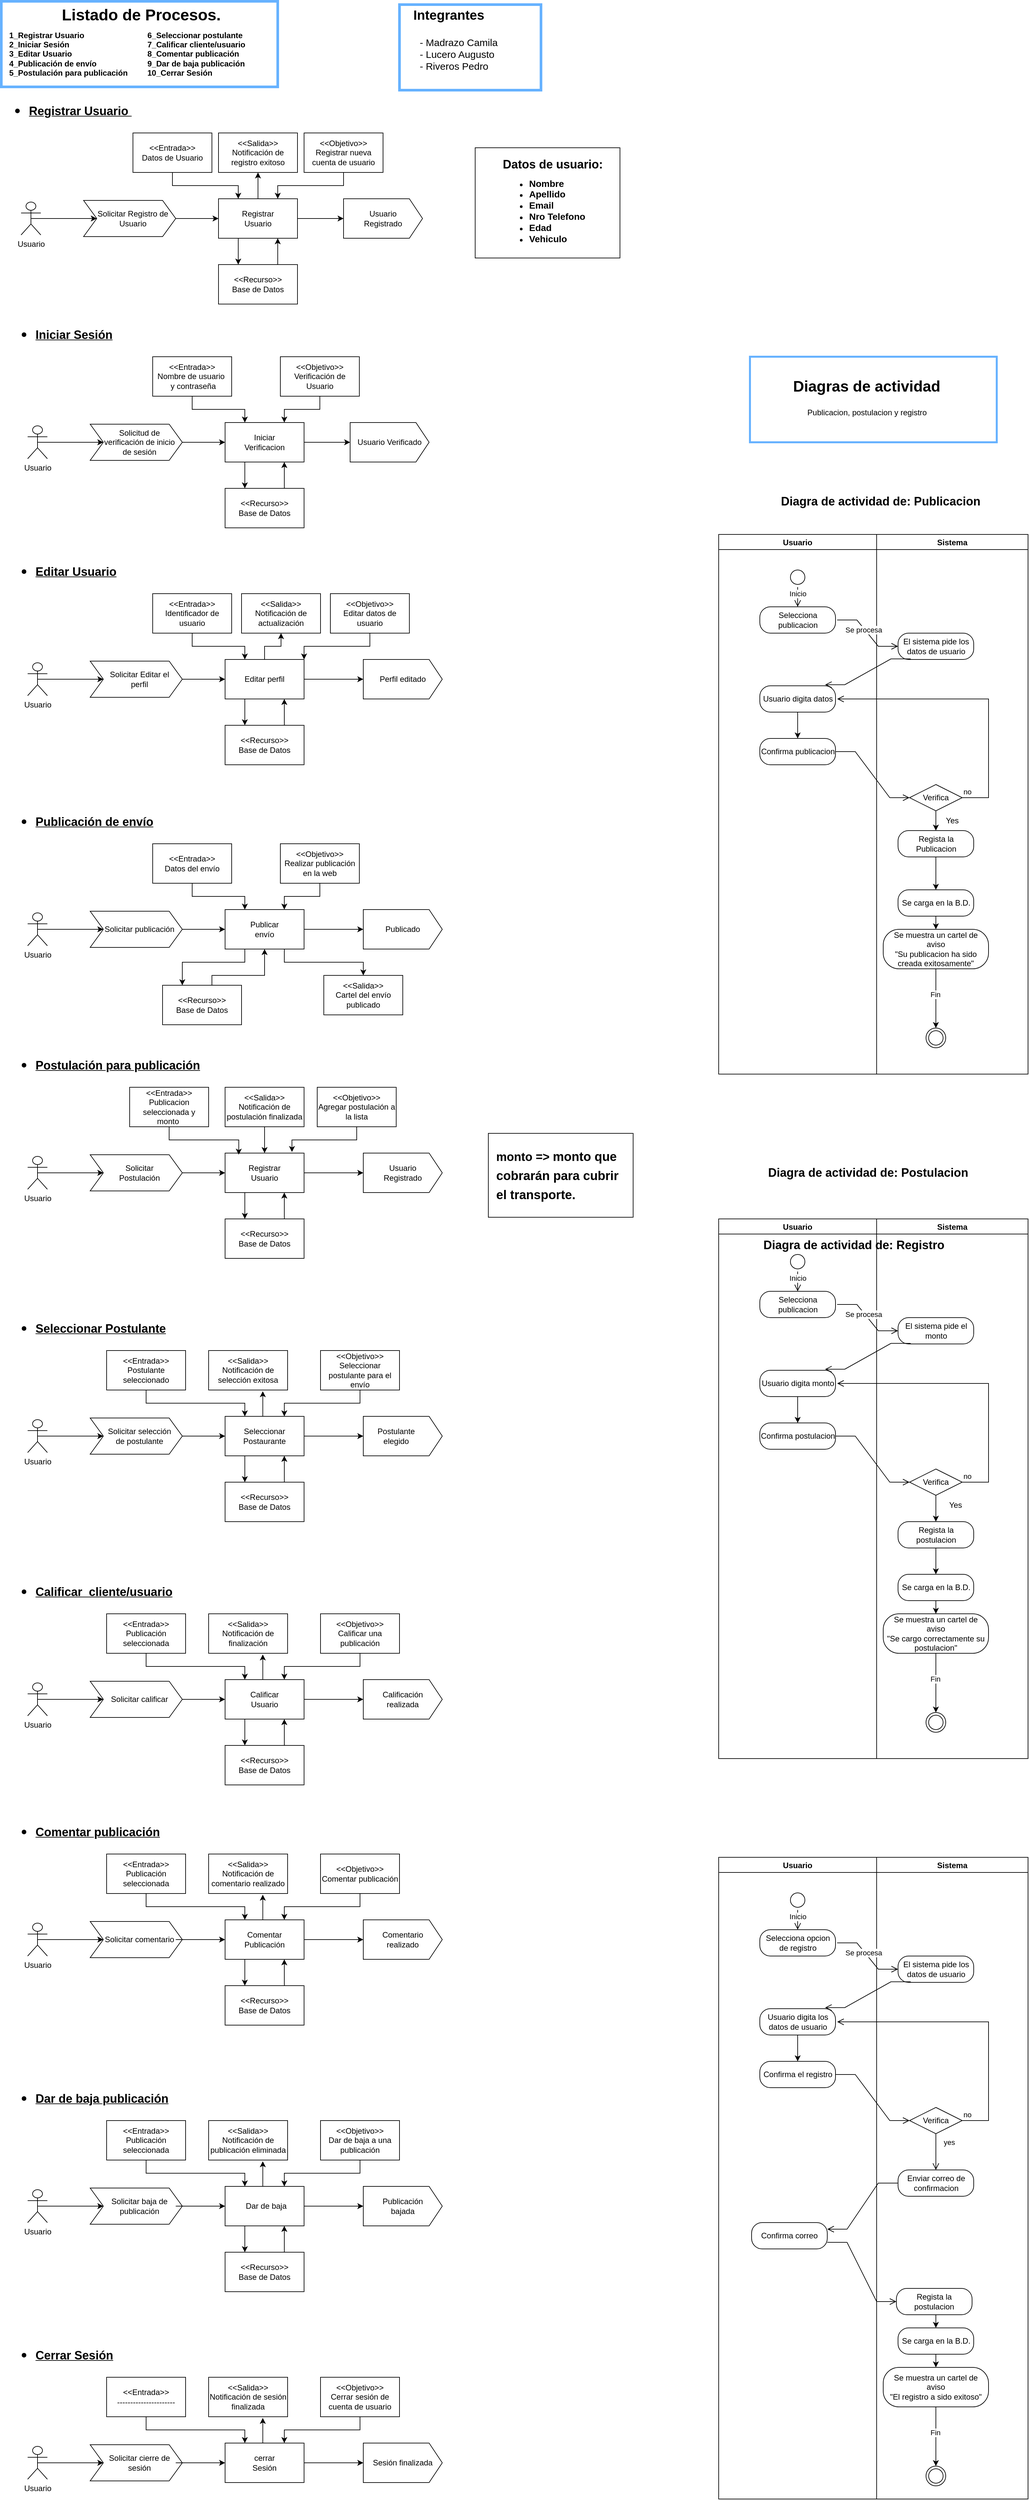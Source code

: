 <mxfile version="24.7.7">
  <diagram name="Página-1" id="8EGf4Su3iBePoX2ZfNUF">
    <mxGraphModel dx="1738" dy="2046" grid="1" gridSize="10" guides="1" tooltips="1" connect="1" arrows="1" fold="1" page="1" pageScale="1" pageWidth="900" pageHeight="1600" math="0" shadow="0">
      <root>
        <mxCell id="0" />
        <mxCell id="1" parent="0" />
        <mxCell id="CrrvqAwiYmZfUuW3-mQa-169" value="" style="rounded=0;whiteSpace=wrap;html=1;" parent="1" vertex="1">
          <mxGeometry x="720" y="222.5" width="220" height="167.5" as="geometry" />
        </mxCell>
        <mxCell id="CrrvqAwiYmZfUuW3-mQa-43" value="" style="verticalLabelPosition=bottom;verticalAlign=top;html=1;shape=offPageConnector;rounded=0;size=0.167;rotation=-90;" parent="1" vertex="1">
          <mxGeometry x="550" y="270" width="60" height="120" as="geometry" />
        </mxCell>
        <mxCell id="CrrvqAwiYmZfUuW3-mQa-6" value="" style="rounded=0;whiteSpace=wrap;html=1;fillColor=none;strokeColor=#66B2FF;strokeWidth=4;" parent="1" vertex="1">
          <mxGeometry width="420" height="130" as="geometry" />
        </mxCell>
        <mxCell id="CrrvqAwiYmZfUuW3-mQa-18" style="edgeStyle=orthogonalEdgeStyle;rounded=0;orthogonalLoop=1;jettySize=auto;html=1;exitX=0.5;exitY=0.5;exitDx=0;exitDy=0;exitPerimeter=0;" parent="1" source="Su_OemVcsVb99QI9vs1Z-1" target="CrrvqAwiYmZfUuW3-mQa-8" edge="1">
          <mxGeometry relative="1" as="geometry" />
        </mxCell>
        <mxCell id="Su_OemVcsVb99QI9vs1Z-1" value="Usuario" style="shape=umlActor;verticalLabelPosition=bottom;verticalAlign=top;html=1;outlineConnect=0;" parent="1" vertex="1">
          <mxGeometry x="30" y="305" width="30" height="50" as="geometry" />
        </mxCell>
        <mxCell id="CrrvqAwiYmZfUuW3-mQa-2" value="&lt;h1 style=&quot;margin-top: 0px;&quot;&gt;Listado de Procesos.&lt;/h1&gt;" style="text;html=1;whiteSpace=wrap;overflow=hidden;rounded=0;" parent="1" vertex="1">
          <mxGeometry x="90" width="260" height="40" as="geometry" />
        </mxCell>
        <mxCell id="CrrvqAwiYmZfUuW3-mQa-3" value="&lt;b style=&quot;background-color: initial;&quot;&gt;1_Registrar Usuario&lt;/b&gt;&lt;br&gt;&lt;b style=&quot;background-color: initial;&quot;&gt;2_Iniciar Sesión&lt;/b&gt;&lt;br&gt;&lt;b style=&quot;background-color: initial;&quot;&gt;3_Editar Usuario&lt;/b&gt;&lt;br&gt;&lt;b style=&quot;background-color: initial;&quot;&gt;4_Publicación de envío&lt;/b&gt;&lt;br&gt;&lt;b style=&quot;background-color: initial;&quot;&gt;5_Postulación para publicación&lt;/b&gt;" style="text;html=1;align=left;verticalAlign=middle;whiteSpace=wrap;rounded=0;" parent="1" vertex="1">
          <mxGeometry x="10" y="20" width="270" height="120" as="geometry" />
        </mxCell>
        <mxCell id="CrrvqAwiYmZfUuW3-mQa-5" value="&lt;div&gt;&lt;b style=&quot;background-color: initial;&quot;&gt;6_Seleccionar postulante&lt;/b&gt;&lt;/div&gt;&lt;b style=&quot;background-color: initial;&quot;&gt;7_Calificar cliente/usuario&lt;/b&gt;&lt;br&gt;&lt;b style=&quot;background-color: initial;&quot;&gt;8_Comentar publicación&lt;/b&gt;&lt;br&gt;&lt;b style=&quot;background-color: initial;&quot;&gt;9_Dar de baja publicación&lt;/b&gt;&lt;br&gt;&lt;b style=&quot;background-color: initial;&quot;&gt;10_Cerrar Sesión&lt;/b&gt;" style="text;html=1;align=left;verticalAlign=middle;whiteSpace=wrap;rounded=0;" parent="1" vertex="1">
          <mxGeometry x="220" y="20" width="200" height="120" as="geometry" />
        </mxCell>
        <mxCell id="CrrvqAwiYmZfUuW3-mQa-7" value="&lt;h1 style=&quot;margin-top: 0px;&quot;&gt;&lt;ul&gt;&lt;li&gt;&lt;font style=&quot;font-size: 18px;&quot;&gt;&lt;u&gt;Registrar Usuario&amp;nbsp;&lt;/u&gt;&lt;/font&gt;&lt;/li&gt;&lt;/ul&gt;&lt;/h1&gt;" style="text;html=1;whiteSpace=wrap;overflow=hidden;rounded=0;" parent="1" vertex="1">
          <mxGeometry y="120" width="260" height="70" as="geometry" />
        </mxCell>
        <mxCell id="CrrvqAwiYmZfUuW3-mQa-23" style="edgeStyle=orthogonalEdgeStyle;rounded=0;orthogonalLoop=1;jettySize=auto;html=1;exitX=1;exitY=0.5;exitDx=0;exitDy=0;entryX=0;entryY=0.5;entryDx=0;entryDy=0;" parent="1" source="CrrvqAwiYmZfUuW3-mQa-8" target="CrrvqAwiYmZfUuW3-mQa-19" edge="1">
          <mxGeometry relative="1" as="geometry" />
        </mxCell>
        <mxCell id="CrrvqAwiYmZfUuW3-mQa-8" value="" style="shape=step;perimeter=stepPerimeter;whiteSpace=wrap;html=1;fixedSize=1;" parent="1" vertex="1">
          <mxGeometry x="125" y="302.5" width="140" height="55" as="geometry" />
        </mxCell>
        <mxCell id="CrrvqAwiYmZfUuW3-mQa-13" value="Solicitar Registro de Usuario" style="text;html=1;align=center;verticalAlign=middle;whiteSpace=wrap;rounded=0;" parent="1" vertex="1">
          <mxGeometry x="145" y="315" width="110" height="30" as="geometry" />
        </mxCell>
        <mxCell id="CrrvqAwiYmZfUuW3-mQa-26" style="edgeStyle=orthogonalEdgeStyle;rounded=0;orthogonalLoop=1;jettySize=auto;html=1;exitX=1;exitY=0.5;exitDx=0;exitDy=0;entryX=0.5;entryY=0;entryDx=0;entryDy=0;" parent="1" source="CrrvqAwiYmZfUuW3-mQa-19" target="CrrvqAwiYmZfUuW3-mQa-43" edge="1">
          <mxGeometry relative="1" as="geometry">
            <mxPoint x="530" y="330" as="targetPoint" />
          </mxGeometry>
        </mxCell>
        <mxCell id="CrrvqAwiYmZfUuW3-mQa-173" style="edgeStyle=orthogonalEdgeStyle;rounded=0;orthogonalLoop=1;jettySize=auto;html=1;exitX=0.25;exitY=1;exitDx=0;exitDy=0;entryX=0.25;entryY=0;entryDx=0;entryDy=0;" parent="1" source="CrrvqAwiYmZfUuW3-mQa-19" target="CrrvqAwiYmZfUuW3-mQa-37" edge="1">
          <mxGeometry relative="1" as="geometry" />
        </mxCell>
        <mxCell id="PhDUUgStAlfBUmAMiNLs-127" style="edgeStyle=orthogonalEdgeStyle;rounded=0;orthogonalLoop=1;jettySize=auto;html=1;exitX=0.5;exitY=0;exitDx=0;exitDy=0;entryX=0.5;entryY=1;entryDx=0;entryDy=0;" edge="1" parent="1" source="CrrvqAwiYmZfUuW3-mQa-19" target="PhDUUgStAlfBUmAMiNLs-123">
          <mxGeometry relative="1" as="geometry" />
        </mxCell>
        <mxCell id="CrrvqAwiYmZfUuW3-mQa-19" value="" style="rounded=0;whiteSpace=wrap;html=1;" parent="1" vertex="1">
          <mxGeometry x="330" y="300" width="120" height="60" as="geometry" />
        </mxCell>
        <mxCell id="CrrvqAwiYmZfUuW3-mQa-20" value="Registrar Usuario" style="text;html=1;align=center;verticalAlign=middle;whiteSpace=wrap;rounded=0;" parent="1" vertex="1">
          <mxGeometry x="355" y="315" width="70" height="30" as="geometry" />
        </mxCell>
        <mxCell id="PhDUUgStAlfBUmAMiNLs-122" style="edgeStyle=orthogonalEdgeStyle;rounded=0;orthogonalLoop=1;jettySize=auto;html=1;exitX=0.5;exitY=1;exitDx=0;exitDy=0;entryX=0.25;entryY=0;entryDx=0;entryDy=0;" edge="1" parent="1" source="CrrvqAwiYmZfUuW3-mQa-31" target="CrrvqAwiYmZfUuW3-mQa-19">
          <mxGeometry relative="1" as="geometry" />
        </mxCell>
        <mxCell id="CrrvqAwiYmZfUuW3-mQa-31" value="" style="rounded=0;whiteSpace=wrap;html=1;" parent="1" vertex="1">
          <mxGeometry x="200" y="200" width="120" height="60" as="geometry" />
        </mxCell>
        <mxCell id="CrrvqAwiYmZfUuW3-mQa-32" value="&amp;lt;&amp;lt;Entrada&amp;gt;&amp;gt;&lt;div&gt;Datos de Usuario&lt;/div&gt;" style="text;html=1;align=center;verticalAlign=middle;whiteSpace=wrap;rounded=0;" parent="1" vertex="1">
          <mxGeometry x="200" y="215" width="120" height="30" as="geometry" />
        </mxCell>
        <mxCell id="PhDUUgStAlfBUmAMiNLs-121" style="edgeStyle=orthogonalEdgeStyle;rounded=0;orthogonalLoop=1;jettySize=auto;html=1;exitX=0.5;exitY=1;exitDx=0;exitDy=0;entryX=0.75;entryY=0;entryDx=0;entryDy=0;" edge="1" parent="1" source="CrrvqAwiYmZfUuW3-mQa-33" target="CrrvqAwiYmZfUuW3-mQa-19">
          <mxGeometry relative="1" as="geometry" />
        </mxCell>
        <mxCell id="CrrvqAwiYmZfUuW3-mQa-33" value="" style="rounded=0;whiteSpace=wrap;html=1;" parent="1" vertex="1">
          <mxGeometry x="460" y="200" width="120" height="60" as="geometry" />
        </mxCell>
        <mxCell id="CrrvqAwiYmZfUuW3-mQa-34" value="&amp;lt;&amp;lt;Objetivo&amp;gt;&amp;gt;&lt;div&gt;Registrar nueva cuenta de usuario&lt;/div&gt;" style="text;html=1;align=center;verticalAlign=middle;whiteSpace=wrap;rounded=0;" parent="1" vertex="1">
          <mxGeometry x="460" y="215" width="120" height="30" as="geometry" />
        </mxCell>
        <mxCell id="CrrvqAwiYmZfUuW3-mQa-172" style="edgeStyle=orthogonalEdgeStyle;rounded=0;orthogonalLoop=1;jettySize=auto;html=1;exitX=0.75;exitY=0;exitDx=0;exitDy=0;entryX=0.75;entryY=1;entryDx=0;entryDy=0;" parent="1" source="CrrvqAwiYmZfUuW3-mQa-37" target="CrrvqAwiYmZfUuW3-mQa-19" edge="1">
          <mxGeometry relative="1" as="geometry" />
        </mxCell>
        <mxCell id="CrrvqAwiYmZfUuW3-mQa-37" value="" style="rounded=0;whiteSpace=wrap;html=1;" parent="1" vertex="1">
          <mxGeometry x="330" y="400" width="120" height="60" as="geometry" />
        </mxCell>
        <mxCell id="CrrvqAwiYmZfUuW3-mQa-38" value="&amp;lt;&amp;lt;Recurso&amp;gt;&amp;gt;&lt;div&gt;Base de Datos&lt;/div&gt;" style="text;html=1;align=center;verticalAlign=middle;whiteSpace=wrap;rounded=0;" parent="1" vertex="1">
          <mxGeometry x="330" y="415" width="120" height="30" as="geometry" />
        </mxCell>
        <mxCell id="CrrvqAwiYmZfUuW3-mQa-41" value="Usuario Registrado" style="text;html=1;align=center;verticalAlign=middle;whiteSpace=wrap;rounded=0;" parent="1" vertex="1">
          <mxGeometry x="530" y="315" width="100" height="30" as="geometry" />
        </mxCell>
        <mxCell id="CrrvqAwiYmZfUuW3-mQa-60" value="" style="verticalLabelPosition=bottom;verticalAlign=top;html=1;shape=offPageConnector;rounded=0;size=0.167;rotation=-90;" parent="1" vertex="1">
          <mxGeometry x="560" y="610" width="60" height="120" as="geometry" />
        </mxCell>
        <mxCell id="CrrvqAwiYmZfUuW3-mQa-61" style="edgeStyle=orthogonalEdgeStyle;rounded=0;orthogonalLoop=1;jettySize=auto;html=1;exitX=0.5;exitY=0.5;exitDx=0;exitDy=0;exitPerimeter=0;" parent="1" source="CrrvqAwiYmZfUuW3-mQa-62" target="CrrvqAwiYmZfUuW3-mQa-65" edge="1">
          <mxGeometry relative="1" as="geometry" />
        </mxCell>
        <mxCell id="CrrvqAwiYmZfUuW3-mQa-62" value="Usuario" style="shape=umlActor;verticalLabelPosition=bottom;verticalAlign=top;html=1;outlineConnect=0;" parent="1" vertex="1">
          <mxGeometry x="40" y="645" width="30" height="50" as="geometry" />
        </mxCell>
        <mxCell id="CrrvqAwiYmZfUuW3-mQa-63" value="&lt;h1 style=&quot;margin-top: 0px;&quot;&gt;&lt;ul&gt;&lt;li&gt;&lt;span style=&quot;font-size: 18px;&quot;&gt;&lt;u&gt;Iniciar Sesión&lt;/u&gt;&lt;/span&gt;&lt;/li&gt;&lt;/ul&gt;&lt;/h1&gt;" style="text;html=1;whiteSpace=wrap;overflow=hidden;rounded=0;" parent="1" vertex="1">
          <mxGeometry x="10" y="460" width="260" height="70" as="geometry" />
        </mxCell>
        <mxCell id="CrrvqAwiYmZfUuW3-mQa-64" style="edgeStyle=orthogonalEdgeStyle;rounded=0;orthogonalLoop=1;jettySize=auto;html=1;exitX=1;exitY=0.5;exitDx=0;exitDy=0;entryX=0;entryY=0.5;entryDx=0;entryDy=0;" parent="1" source="CrrvqAwiYmZfUuW3-mQa-65" target="CrrvqAwiYmZfUuW3-mQa-69" edge="1">
          <mxGeometry relative="1" as="geometry" />
        </mxCell>
        <mxCell id="CrrvqAwiYmZfUuW3-mQa-65" value="" style="shape=step;perimeter=stepPerimeter;whiteSpace=wrap;html=1;fixedSize=1;" parent="1" vertex="1">
          <mxGeometry x="135" y="642.5" width="140" height="55" as="geometry" />
        </mxCell>
        <mxCell id="CrrvqAwiYmZfUuW3-mQa-66" value="Solicitud de verificación de inicio de sesión" style="text;html=1;align=center;verticalAlign=middle;whiteSpace=wrap;rounded=0;" parent="1" vertex="1">
          <mxGeometry x="155" y="655" width="110" height="30" as="geometry" />
        </mxCell>
        <mxCell id="CrrvqAwiYmZfUuW3-mQa-67" style="edgeStyle=orthogonalEdgeStyle;rounded=0;orthogonalLoop=1;jettySize=auto;html=1;exitX=1;exitY=0.5;exitDx=0;exitDy=0;entryX=0.5;entryY=0;entryDx=0;entryDy=0;" parent="1" source="CrrvqAwiYmZfUuW3-mQa-69" target="CrrvqAwiYmZfUuW3-mQa-60" edge="1">
          <mxGeometry relative="1" as="geometry">
            <mxPoint x="540" y="670" as="targetPoint" />
          </mxGeometry>
        </mxCell>
        <mxCell id="CrrvqAwiYmZfUuW3-mQa-175" style="edgeStyle=orthogonalEdgeStyle;rounded=0;orthogonalLoop=1;jettySize=auto;html=1;exitX=0.25;exitY=1;exitDx=0;exitDy=0;entryX=0.25;entryY=0;entryDx=0;entryDy=0;" parent="1" source="CrrvqAwiYmZfUuW3-mQa-69" target="CrrvqAwiYmZfUuW3-mQa-77" edge="1">
          <mxGeometry relative="1" as="geometry" />
        </mxCell>
        <mxCell id="CrrvqAwiYmZfUuW3-mQa-69" value="" style="rounded=0;whiteSpace=wrap;html=1;" parent="1" vertex="1">
          <mxGeometry x="340" y="640" width="120" height="60" as="geometry" />
        </mxCell>
        <mxCell id="CrrvqAwiYmZfUuW3-mQa-70" value="Iniciar Verificacion" style="text;html=1;align=center;verticalAlign=middle;whiteSpace=wrap;rounded=0;" parent="1" vertex="1">
          <mxGeometry x="365" y="655" width="70" height="30" as="geometry" />
        </mxCell>
        <mxCell id="CrrvqAwiYmZfUuW3-mQa-71" style="edgeStyle=orthogonalEdgeStyle;rounded=0;orthogonalLoop=1;jettySize=auto;html=1;exitX=0.5;exitY=1;exitDx=0;exitDy=0;entryX=0.25;entryY=0;entryDx=0;entryDy=0;" parent="1" source="CrrvqAwiYmZfUuW3-mQa-72" target="CrrvqAwiYmZfUuW3-mQa-69" edge="1">
          <mxGeometry relative="1" as="geometry" />
        </mxCell>
        <mxCell id="CrrvqAwiYmZfUuW3-mQa-72" value="" style="rounded=0;whiteSpace=wrap;html=1;" parent="1" vertex="1">
          <mxGeometry x="230" y="540" width="120" height="60" as="geometry" />
        </mxCell>
        <mxCell id="CrrvqAwiYmZfUuW3-mQa-73" value="&amp;lt;&amp;lt;Entrada&amp;gt;&amp;gt;&lt;div&gt;Nombre de usuario&amp;nbsp; &amp;nbsp;y contraseña&lt;/div&gt;" style="text;html=1;align=center;verticalAlign=middle;whiteSpace=wrap;rounded=0;" parent="1" vertex="1">
          <mxGeometry x="230" y="555" width="120" height="30" as="geometry" />
        </mxCell>
        <mxCell id="CrrvqAwiYmZfUuW3-mQa-74" style="edgeStyle=orthogonalEdgeStyle;rounded=0;orthogonalLoop=1;jettySize=auto;html=1;exitX=0.5;exitY=1;exitDx=0;exitDy=0;entryX=0.75;entryY=0;entryDx=0;entryDy=0;" parent="1" source="CrrvqAwiYmZfUuW3-mQa-75" target="CrrvqAwiYmZfUuW3-mQa-69" edge="1">
          <mxGeometry relative="1" as="geometry" />
        </mxCell>
        <mxCell id="CrrvqAwiYmZfUuW3-mQa-75" value="" style="rounded=0;whiteSpace=wrap;html=1;" parent="1" vertex="1">
          <mxGeometry x="424" y="540" width="120" height="60" as="geometry" />
        </mxCell>
        <mxCell id="CrrvqAwiYmZfUuW3-mQa-76" value="&amp;lt;&amp;lt;Objetivo&amp;gt;&amp;gt;&lt;div&gt;Verificación de Usuario&lt;/div&gt;" style="text;html=1;align=center;verticalAlign=middle;whiteSpace=wrap;rounded=0;" parent="1" vertex="1">
          <mxGeometry x="424" y="555" width="120" height="30" as="geometry" />
        </mxCell>
        <mxCell id="CrrvqAwiYmZfUuW3-mQa-176" style="edgeStyle=orthogonalEdgeStyle;rounded=0;orthogonalLoop=1;jettySize=auto;html=1;exitX=0.75;exitY=0;exitDx=0;exitDy=0;entryX=0.75;entryY=1;entryDx=0;entryDy=0;" parent="1" source="CrrvqAwiYmZfUuW3-mQa-77" target="CrrvqAwiYmZfUuW3-mQa-69" edge="1">
          <mxGeometry relative="1" as="geometry" />
        </mxCell>
        <mxCell id="CrrvqAwiYmZfUuW3-mQa-77" value="" style="rounded=0;whiteSpace=wrap;html=1;" parent="1" vertex="1">
          <mxGeometry x="340" y="740" width="120" height="60" as="geometry" />
        </mxCell>
        <mxCell id="CrrvqAwiYmZfUuW3-mQa-78" value="&amp;lt;&amp;lt;Recurso&amp;gt;&amp;gt;&lt;div&gt;Base de Datos&lt;/div&gt;" style="text;html=1;align=center;verticalAlign=middle;whiteSpace=wrap;rounded=0;" parent="1" vertex="1">
          <mxGeometry x="340" y="755" width="120" height="30" as="geometry" />
        </mxCell>
        <mxCell id="CrrvqAwiYmZfUuW3-mQa-79" value="Usuario Verificado" style="text;html=1;align=center;verticalAlign=middle;whiteSpace=wrap;rounded=0;" parent="1" vertex="1">
          <mxGeometry x="540" y="655" width="100" height="30" as="geometry" />
        </mxCell>
        <mxCell id="CrrvqAwiYmZfUuW3-mQa-80" value="" style="verticalLabelPosition=bottom;verticalAlign=top;html=1;shape=offPageConnector;rounded=0;size=0.167;rotation=-90;" parent="1" vertex="1">
          <mxGeometry x="580" y="970" width="60" height="120" as="geometry" />
        </mxCell>
        <mxCell id="CrrvqAwiYmZfUuW3-mQa-81" style="edgeStyle=orthogonalEdgeStyle;rounded=0;orthogonalLoop=1;jettySize=auto;html=1;exitX=0.5;exitY=0.5;exitDx=0;exitDy=0;exitPerimeter=0;" parent="1" source="CrrvqAwiYmZfUuW3-mQa-82" target="CrrvqAwiYmZfUuW3-mQa-85" edge="1">
          <mxGeometry relative="1" as="geometry" />
        </mxCell>
        <mxCell id="CrrvqAwiYmZfUuW3-mQa-82" value="Usuario" style="shape=umlActor;verticalLabelPosition=bottom;verticalAlign=top;html=1;outlineConnect=0;" parent="1" vertex="1">
          <mxGeometry x="40" y="1005" width="30" height="50" as="geometry" />
        </mxCell>
        <mxCell id="CrrvqAwiYmZfUuW3-mQa-83" value="&lt;h1 style=&quot;margin-top: 0px;&quot;&gt;&lt;ul&gt;&lt;li&gt;&lt;span style=&quot;font-size: 18px;&quot;&gt;&lt;u&gt;Editar Usuario&lt;/u&gt;&lt;/span&gt;&lt;/li&gt;&lt;/ul&gt;&lt;/h1&gt;" style="text;html=1;whiteSpace=wrap;overflow=hidden;rounded=0;" parent="1" vertex="1">
          <mxGeometry x="10" y="820" width="260" height="70" as="geometry" />
        </mxCell>
        <mxCell id="CrrvqAwiYmZfUuW3-mQa-84" style="edgeStyle=orthogonalEdgeStyle;rounded=0;orthogonalLoop=1;jettySize=auto;html=1;exitX=1;exitY=0.5;exitDx=0;exitDy=0;entryX=0;entryY=0.5;entryDx=0;entryDy=0;" parent="1" source="CrrvqAwiYmZfUuW3-mQa-85" target="CrrvqAwiYmZfUuW3-mQa-89" edge="1">
          <mxGeometry relative="1" as="geometry" />
        </mxCell>
        <mxCell id="CrrvqAwiYmZfUuW3-mQa-85" value="" style="shape=step;perimeter=stepPerimeter;whiteSpace=wrap;html=1;fixedSize=1;" parent="1" vertex="1">
          <mxGeometry x="135" y="1002.5" width="140" height="55" as="geometry" />
        </mxCell>
        <mxCell id="CrrvqAwiYmZfUuW3-mQa-86" value="Solicitar Editar el perfil" style="text;html=1;align=center;verticalAlign=middle;whiteSpace=wrap;rounded=0;" parent="1" vertex="1">
          <mxGeometry x="155" y="1015" width="110" height="30" as="geometry" />
        </mxCell>
        <mxCell id="CrrvqAwiYmZfUuW3-mQa-87" style="edgeStyle=orthogonalEdgeStyle;rounded=0;orthogonalLoop=1;jettySize=auto;html=1;exitX=1;exitY=0.5;exitDx=0;exitDy=0;entryX=0.5;entryY=0;entryDx=0;entryDy=0;" parent="1" source="CrrvqAwiYmZfUuW3-mQa-89" target="CrrvqAwiYmZfUuW3-mQa-80" edge="1">
          <mxGeometry relative="1" as="geometry">
            <mxPoint x="530" y="1030" as="targetPoint" />
          </mxGeometry>
        </mxCell>
        <mxCell id="CrrvqAwiYmZfUuW3-mQa-177" style="edgeStyle=orthogonalEdgeStyle;rounded=0;orthogonalLoop=1;jettySize=auto;html=1;exitX=0.25;exitY=1;exitDx=0;exitDy=0;entryX=0.25;entryY=0;entryDx=0;entryDy=0;" parent="1" source="CrrvqAwiYmZfUuW3-mQa-89" target="CrrvqAwiYmZfUuW3-mQa-97" edge="1">
          <mxGeometry relative="1" as="geometry" />
        </mxCell>
        <mxCell id="PhDUUgStAlfBUmAMiNLs-128" style="edgeStyle=orthogonalEdgeStyle;rounded=0;orthogonalLoop=1;jettySize=auto;html=1;exitX=0.5;exitY=0;exitDx=0;exitDy=0;entryX=0.5;entryY=1;entryDx=0;entryDy=0;" edge="1" parent="1" source="CrrvqAwiYmZfUuW3-mQa-89" target="CrrvqAwiYmZfUuW3-mQa-161">
          <mxGeometry relative="1" as="geometry" />
        </mxCell>
        <mxCell id="CrrvqAwiYmZfUuW3-mQa-89" value="" style="rounded=0;whiteSpace=wrap;html=1;" parent="1" vertex="1">
          <mxGeometry x="340" y="1000" width="120" height="60" as="geometry" />
        </mxCell>
        <mxCell id="CrrvqAwiYmZfUuW3-mQa-90" value="Editar perfil" style="text;html=1;align=center;verticalAlign=middle;whiteSpace=wrap;rounded=0;" parent="1" vertex="1">
          <mxGeometry x="365" y="1015" width="70" height="30" as="geometry" />
        </mxCell>
        <mxCell id="CrrvqAwiYmZfUuW3-mQa-91" style="edgeStyle=orthogonalEdgeStyle;rounded=0;orthogonalLoop=1;jettySize=auto;html=1;exitX=0.5;exitY=1;exitDx=0;exitDy=0;entryX=0.25;entryY=0;entryDx=0;entryDy=0;" parent="1" source="CrrvqAwiYmZfUuW3-mQa-92" target="CrrvqAwiYmZfUuW3-mQa-89" edge="1">
          <mxGeometry relative="1" as="geometry" />
        </mxCell>
        <mxCell id="CrrvqAwiYmZfUuW3-mQa-92" value="" style="rounded=0;whiteSpace=wrap;html=1;" parent="1" vertex="1">
          <mxGeometry x="230" y="900" width="120" height="60" as="geometry" />
        </mxCell>
        <mxCell id="CrrvqAwiYmZfUuW3-mQa-93" value="&amp;lt;&amp;lt;Entrada&amp;gt;&amp;gt;&lt;div&gt;Identificador de usuario&lt;/div&gt;" style="text;html=1;align=center;verticalAlign=middle;whiteSpace=wrap;rounded=0;" parent="1" vertex="1">
          <mxGeometry x="230" y="915" width="120" height="30" as="geometry" />
        </mxCell>
        <mxCell id="CrrvqAwiYmZfUuW3-mQa-166" style="edgeStyle=orthogonalEdgeStyle;rounded=0;orthogonalLoop=1;jettySize=auto;html=1;exitX=0.5;exitY=1;exitDx=0;exitDy=0;entryX=1;entryY=0;entryDx=0;entryDy=0;" parent="1" source="CrrvqAwiYmZfUuW3-mQa-95" target="CrrvqAwiYmZfUuW3-mQa-89" edge="1">
          <mxGeometry relative="1" as="geometry" />
        </mxCell>
        <mxCell id="CrrvqAwiYmZfUuW3-mQa-95" value="" style="rounded=0;whiteSpace=wrap;html=1;" parent="1" vertex="1">
          <mxGeometry x="500" y="900" width="120" height="60" as="geometry" />
        </mxCell>
        <mxCell id="CrrvqAwiYmZfUuW3-mQa-96" value="&amp;lt;&amp;lt;Objetivo&amp;gt;&amp;gt;&lt;div&gt;Editar datos de usuario&lt;/div&gt;" style="text;html=1;align=center;verticalAlign=middle;whiteSpace=wrap;rounded=0;" parent="1" vertex="1">
          <mxGeometry x="500" y="915" width="120" height="30" as="geometry" />
        </mxCell>
        <mxCell id="CrrvqAwiYmZfUuW3-mQa-178" style="edgeStyle=orthogonalEdgeStyle;rounded=0;orthogonalLoop=1;jettySize=auto;html=1;exitX=0.75;exitY=0;exitDx=0;exitDy=0;entryX=0.75;entryY=1;entryDx=0;entryDy=0;" parent="1" source="CrrvqAwiYmZfUuW3-mQa-97" target="CrrvqAwiYmZfUuW3-mQa-89" edge="1">
          <mxGeometry relative="1" as="geometry" />
        </mxCell>
        <mxCell id="CrrvqAwiYmZfUuW3-mQa-97" value="" style="rounded=0;whiteSpace=wrap;html=1;" parent="1" vertex="1">
          <mxGeometry x="340" y="1100" width="120" height="60" as="geometry" />
        </mxCell>
        <mxCell id="CrrvqAwiYmZfUuW3-mQa-98" value="&amp;lt;&amp;lt;Recurso&amp;gt;&amp;gt;&lt;div&gt;Base de Datos&lt;/div&gt;" style="text;html=1;align=center;verticalAlign=middle;whiteSpace=wrap;rounded=0;" parent="1" vertex="1">
          <mxGeometry x="340" y="1115" width="120" height="30" as="geometry" />
        </mxCell>
        <mxCell id="CrrvqAwiYmZfUuW3-mQa-99" value="Perfil editado" style="text;html=1;align=center;verticalAlign=middle;whiteSpace=wrap;rounded=0;" parent="1" vertex="1">
          <mxGeometry x="560" y="1015" width="100" height="30" as="geometry" />
        </mxCell>
        <mxCell id="CrrvqAwiYmZfUuW3-mQa-100" value="" style="verticalLabelPosition=bottom;verticalAlign=top;html=1;shape=offPageConnector;rounded=0;size=0.167;rotation=-90;" parent="1" vertex="1">
          <mxGeometry x="580" y="1350" width="60" height="120" as="geometry" />
        </mxCell>
        <mxCell id="CrrvqAwiYmZfUuW3-mQa-101" style="edgeStyle=orthogonalEdgeStyle;rounded=0;orthogonalLoop=1;jettySize=auto;html=1;exitX=0.5;exitY=0.5;exitDx=0;exitDy=0;exitPerimeter=0;" parent="1" source="CrrvqAwiYmZfUuW3-mQa-102" target="CrrvqAwiYmZfUuW3-mQa-105" edge="1">
          <mxGeometry relative="1" as="geometry" />
        </mxCell>
        <mxCell id="CrrvqAwiYmZfUuW3-mQa-102" value="Usuario" style="shape=umlActor;verticalLabelPosition=bottom;verticalAlign=top;html=1;outlineConnect=0;" parent="1" vertex="1">
          <mxGeometry x="40" y="1385" width="30" height="50" as="geometry" />
        </mxCell>
        <mxCell id="CrrvqAwiYmZfUuW3-mQa-103" value="&lt;h1 style=&quot;margin-top: 0px;&quot;&gt;&lt;ul&gt;&lt;li&gt;&lt;span style=&quot;font-size: 18px;&quot;&gt;&lt;u&gt;Publicación de envío&lt;/u&gt;&lt;/span&gt;&lt;/li&gt;&lt;/ul&gt;&lt;/h1&gt;" style="text;html=1;whiteSpace=wrap;overflow=hidden;rounded=0;" parent="1" vertex="1">
          <mxGeometry x="10" y="1200" width="270" height="70" as="geometry" />
        </mxCell>
        <mxCell id="CrrvqAwiYmZfUuW3-mQa-104" style="edgeStyle=orthogonalEdgeStyle;rounded=0;orthogonalLoop=1;jettySize=auto;html=1;exitX=1;exitY=0.5;exitDx=0;exitDy=0;entryX=0;entryY=0.5;entryDx=0;entryDy=0;" parent="1" source="CrrvqAwiYmZfUuW3-mQa-105" target="CrrvqAwiYmZfUuW3-mQa-109" edge="1">
          <mxGeometry relative="1" as="geometry" />
        </mxCell>
        <mxCell id="CrrvqAwiYmZfUuW3-mQa-105" value="" style="shape=step;perimeter=stepPerimeter;whiteSpace=wrap;html=1;fixedSize=1;" parent="1" vertex="1">
          <mxGeometry x="135" y="1382.5" width="140" height="55" as="geometry" />
        </mxCell>
        <mxCell id="CrrvqAwiYmZfUuW3-mQa-106" value="Solicitar publicación" style="text;html=1;align=center;verticalAlign=middle;whiteSpace=wrap;rounded=0;" parent="1" vertex="1">
          <mxGeometry x="155" y="1395" width="110" height="30" as="geometry" />
        </mxCell>
        <mxCell id="CrrvqAwiYmZfUuW3-mQa-107" style="edgeStyle=orthogonalEdgeStyle;rounded=0;orthogonalLoop=1;jettySize=auto;html=1;exitX=1;exitY=0.5;exitDx=0;exitDy=0;entryX=0.5;entryY=0;entryDx=0;entryDy=0;" parent="1" source="CrrvqAwiYmZfUuW3-mQa-109" target="CrrvqAwiYmZfUuW3-mQa-100" edge="1">
          <mxGeometry relative="1" as="geometry">
            <mxPoint x="530" y="1410" as="targetPoint" />
          </mxGeometry>
        </mxCell>
        <mxCell id="CrrvqAwiYmZfUuW3-mQa-179" style="edgeStyle=orthogonalEdgeStyle;rounded=0;orthogonalLoop=1;jettySize=auto;html=1;exitX=0.25;exitY=1;exitDx=0;exitDy=0;entryX=0.25;entryY=0;entryDx=0;entryDy=0;" parent="1" source="CrrvqAwiYmZfUuW3-mQa-109" target="CrrvqAwiYmZfUuW3-mQa-117" edge="1">
          <mxGeometry relative="1" as="geometry">
            <Array as="points">
              <mxPoint x="370" y="1460" />
              <mxPoint x="275" y="1460" />
            </Array>
          </mxGeometry>
        </mxCell>
        <mxCell id="CrrvqAwiYmZfUuW3-mQa-181" style="edgeStyle=orthogonalEdgeStyle;rounded=0;orthogonalLoop=1;jettySize=auto;html=1;exitX=0.75;exitY=1;exitDx=0;exitDy=0;entryX=0.5;entryY=0;entryDx=0;entryDy=0;" parent="1" source="CrrvqAwiYmZfUuW3-mQa-109" target="CrrvqAwiYmZfUuW3-mQa-170" edge="1">
          <mxGeometry relative="1" as="geometry" />
        </mxCell>
        <mxCell id="CrrvqAwiYmZfUuW3-mQa-109" value="" style="rounded=0;whiteSpace=wrap;html=1;" parent="1" vertex="1">
          <mxGeometry x="340" y="1380" width="120" height="60" as="geometry" />
        </mxCell>
        <mxCell id="CrrvqAwiYmZfUuW3-mQa-110" value="Publicar envío" style="text;html=1;align=center;verticalAlign=middle;whiteSpace=wrap;rounded=0;" parent="1" vertex="1">
          <mxGeometry x="365" y="1395" width="70" height="30" as="geometry" />
        </mxCell>
        <mxCell id="CrrvqAwiYmZfUuW3-mQa-111" style="edgeStyle=orthogonalEdgeStyle;rounded=0;orthogonalLoop=1;jettySize=auto;html=1;exitX=0.5;exitY=1;exitDx=0;exitDy=0;entryX=0.25;entryY=0;entryDx=0;entryDy=0;" parent="1" source="CrrvqAwiYmZfUuW3-mQa-112" target="CrrvqAwiYmZfUuW3-mQa-109" edge="1">
          <mxGeometry relative="1" as="geometry" />
        </mxCell>
        <mxCell id="CrrvqAwiYmZfUuW3-mQa-112" value="" style="rounded=0;whiteSpace=wrap;html=1;" parent="1" vertex="1">
          <mxGeometry x="230" y="1280" width="120" height="60" as="geometry" />
        </mxCell>
        <mxCell id="CrrvqAwiYmZfUuW3-mQa-113" value="&amp;lt;&amp;lt;Entrada&amp;gt;&amp;gt;&lt;div&gt;Datos del envío&lt;/div&gt;" style="text;html=1;align=center;verticalAlign=middle;whiteSpace=wrap;rounded=0;" parent="1" vertex="1">
          <mxGeometry x="230" y="1295" width="120" height="30" as="geometry" />
        </mxCell>
        <mxCell id="CrrvqAwiYmZfUuW3-mQa-114" style="edgeStyle=orthogonalEdgeStyle;rounded=0;orthogonalLoop=1;jettySize=auto;html=1;exitX=0.5;exitY=1;exitDx=0;exitDy=0;entryX=0.75;entryY=0;entryDx=0;entryDy=0;" parent="1" source="CrrvqAwiYmZfUuW3-mQa-115" target="CrrvqAwiYmZfUuW3-mQa-109" edge="1">
          <mxGeometry relative="1" as="geometry" />
        </mxCell>
        <mxCell id="CrrvqAwiYmZfUuW3-mQa-115" value="" style="rounded=0;whiteSpace=wrap;html=1;" parent="1" vertex="1">
          <mxGeometry x="424" y="1280" width="120" height="60" as="geometry" />
        </mxCell>
        <mxCell id="CrrvqAwiYmZfUuW3-mQa-116" value="&amp;lt;&amp;lt;Objetivo&amp;gt;&amp;gt;&lt;div&gt;Realizar publicación en la web&lt;/div&gt;" style="text;html=1;align=center;verticalAlign=middle;whiteSpace=wrap;rounded=0;" parent="1" vertex="1">
          <mxGeometry x="424" y="1295" width="120" height="30" as="geometry" />
        </mxCell>
        <mxCell id="CrrvqAwiYmZfUuW3-mQa-180" style="edgeStyle=orthogonalEdgeStyle;rounded=0;orthogonalLoop=1;jettySize=auto;html=1;exitX=0.75;exitY=0;exitDx=0;exitDy=0;entryX=0.5;entryY=1;entryDx=0;entryDy=0;" parent="1" source="CrrvqAwiYmZfUuW3-mQa-117" target="CrrvqAwiYmZfUuW3-mQa-109" edge="1">
          <mxGeometry relative="1" as="geometry">
            <Array as="points">
              <mxPoint x="320" y="1495" />
              <mxPoint x="320" y="1480" />
              <mxPoint x="400" y="1480" />
            </Array>
          </mxGeometry>
        </mxCell>
        <mxCell id="CrrvqAwiYmZfUuW3-mQa-117" value="" style="rounded=0;whiteSpace=wrap;html=1;" parent="1" vertex="1">
          <mxGeometry x="245" y="1495" width="120" height="60" as="geometry" />
        </mxCell>
        <mxCell id="CrrvqAwiYmZfUuW3-mQa-118" value="&amp;lt;&amp;lt;Recurso&amp;gt;&amp;gt;&lt;div&gt;Base de Datos&lt;/div&gt;" style="text;html=1;align=center;verticalAlign=middle;whiteSpace=wrap;rounded=0;" parent="1" vertex="1">
          <mxGeometry x="245" y="1510" width="120" height="30" as="geometry" />
        </mxCell>
        <mxCell id="CrrvqAwiYmZfUuW3-mQa-119" value="Publicado" style="text;html=1;align=center;verticalAlign=middle;whiteSpace=wrap;rounded=0;" parent="1" vertex="1">
          <mxGeometry x="560" y="1395" width="100" height="30" as="geometry" />
        </mxCell>
        <mxCell id="CrrvqAwiYmZfUuW3-mQa-120" value="" style="verticalLabelPosition=bottom;verticalAlign=top;html=1;shape=offPageConnector;rounded=0;size=0.167;rotation=-90;" parent="1" vertex="1">
          <mxGeometry x="580" y="1720" width="60" height="120" as="geometry" />
        </mxCell>
        <mxCell id="CrrvqAwiYmZfUuW3-mQa-121" style="edgeStyle=orthogonalEdgeStyle;rounded=0;orthogonalLoop=1;jettySize=auto;html=1;exitX=0.5;exitY=0.5;exitDx=0;exitDy=0;exitPerimeter=0;" parent="1" source="CrrvqAwiYmZfUuW3-mQa-122" target="CrrvqAwiYmZfUuW3-mQa-125" edge="1">
          <mxGeometry relative="1" as="geometry" />
        </mxCell>
        <mxCell id="CrrvqAwiYmZfUuW3-mQa-122" value="Usuario" style="shape=umlActor;verticalLabelPosition=bottom;verticalAlign=top;html=1;outlineConnect=0;" parent="1" vertex="1">
          <mxGeometry x="40" y="1755" width="30" height="50" as="geometry" />
        </mxCell>
        <mxCell id="CrrvqAwiYmZfUuW3-mQa-123" value="&lt;h1 style=&quot;margin-top: 0px;&quot;&gt;&lt;ul&gt;&lt;li&gt;&lt;span style=&quot;font-size: 18px;&quot;&gt;&lt;u&gt;Postulación para publicación&lt;/u&gt;&lt;/span&gt;&lt;/li&gt;&lt;/ul&gt;&lt;/h1&gt;" style="text;html=1;whiteSpace=wrap;overflow=hidden;rounded=0;" parent="1" vertex="1">
          <mxGeometry x="10" y="1570" width="320" height="70" as="geometry" />
        </mxCell>
        <mxCell id="CrrvqAwiYmZfUuW3-mQa-124" style="edgeStyle=orthogonalEdgeStyle;rounded=0;orthogonalLoop=1;jettySize=auto;html=1;exitX=1;exitY=0.5;exitDx=0;exitDy=0;entryX=0;entryY=0.5;entryDx=0;entryDy=0;" parent="1" source="CrrvqAwiYmZfUuW3-mQa-125" target="CrrvqAwiYmZfUuW3-mQa-129" edge="1">
          <mxGeometry relative="1" as="geometry" />
        </mxCell>
        <mxCell id="CrrvqAwiYmZfUuW3-mQa-125" value="" style="shape=step;perimeter=stepPerimeter;whiteSpace=wrap;html=1;fixedSize=1;" parent="1" vertex="1">
          <mxGeometry x="135" y="1752.5" width="140" height="55" as="geometry" />
        </mxCell>
        <mxCell id="CrrvqAwiYmZfUuW3-mQa-126" value="Solicitar Postulación" style="text;html=1;align=center;verticalAlign=middle;whiteSpace=wrap;rounded=0;" parent="1" vertex="1">
          <mxGeometry x="155" y="1765" width="110" height="30" as="geometry" />
        </mxCell>
        <mxCell id="CrrvqAwiYmZfUuW3-mQa-127" style="edgeStyle=orthogonalEdgeStyle;rounded=0;orthogonalLoop=1;jettySize=auto;html=1;exitX=1;exitY=0.5;exitDx=0;exitDy=0;entryX=0.5;entryY=0;entryDx=0;entryDy=0;" parent="1" source="CrrvqAwiYmZfUuW3-mQa-129" target="CrrvqAwiYmZfUuW3-mQa-120" edge="1">
          <mxGeometry relative="1" as="geometry">
            <mxPoint x="530" y="1780" as="targetPoint" />
          </mxGeometry>
        </mxCell>
        <mxCell id="PhDUUgStAlfBUmAMiNLs-107" style="edgeStyle=orthogonalEdgeStyle;rounded=0;orthogonalLoop=1;jettySize=auto;html=1;exitX=0.25;exitY=1;exitDx=0;exitDy=0;entryX=0.25;entryY=0;entryDx=0;entryDy=0;" parent="1" source="CrrvqAwiYmZfUuW3-mQa-129" target="CrrvqAwiYmZfUuW3-mQa-137" edge="1">
          <mxGeometry relative="1" as="geometry" />
        </mxCell>
        <mxCell id="CrrvqAwiYmZfUuW3-mQa-129" value="" style="rounded=0;whiteSpace=wrap;html=1;" parent="1" vertex="1">
          <mxGeometry x="340" y="1750" width="120" height="60" as="geometry" />
        </mxCell>
        <mxCell id="CrrvqAwiYmZfUuW3-mQa-130" value="Registrar Usuario" style="text;html=1;align=center;verticalAlign=middle;whiteSpace=wrap;rounded=0;" parent="1" vertex="1">
          <mxGeometry x="365" y="1765" width="70" height="30" as="geometry" />
        </mxCell>
        <mxCell id="CrrvqAwiYmZfUuW3-mQa-132" value="" style="rounded=0;whiteSpace=wrap;html=1;" parent="1" vertex="1">
          <mxGeometry x="195" y="1650" width="120" height="60" as="geometry" />
        </mxCell>
        <mxCell id="CrrvqAwiYmZfUuW3-mQa-133" value="&amp;lt;&amp;lt;Entrada&amp;gt;&amp;gt;&lt;div&gt;Publicacion seleccionada y monto&amp;nbsp;&lt;/div&gt;" style="text;html=1;align=center;verticalAlign=middle;whiteSpace=wrap;rounded=0;" parent="1" vertex="1">
          <mxGeometry x="195" y="1665" width="120" height="30" as="geometry" />
        </mxCell>
        <mxCell id="CrrvqAwiYmZfUuW3-mQa-135" value="" style="rounded=0;whiteSpace=wrap;html=1;" parent="1" vertex="1">
          <mxGeometry x="480" y="1650" width="120" height="60" as="geometry" />
        </mxCell>
        <mxCell id="CrrvqAwiYmZfUuW3-mQa-136" value="&amp;lt;&amp;lt;Objetivo&amp;gt;&amp;gt;&lt;div&gt;Agregar postulación a la lista&lt;/div&gt;" style="text;html=1;align=center;verticalAlign=middle;whiteSpace=wrap;rounded=0;" parent="1" vertex="1">
          <mxGeometry x="480" y="1665" width="120" height="30" as="geometry" />
        </mxCell>
        <mxCell id="PhDUUgStAlfBUmAMiNLs-108" style="edgeStyle=orthogonalEdgeStyle;rounded=0;orthogonalLoop=1;jettySize=auto;html=1;exitX=0.75;exitY=0;exitDx=0;exitDy=0;entryX=0.75;entryY=1;entryDx=0;entryDy=0;" parent="1" source="CrrvqAwiYmZfUuW3-mQa-137" target="CrrvqAwiYmZfUuW3-mQa-129" edge="1">
          <mxGeometry relative="1" as="geometry" />
        </mxCell>
        <mxCell id="CrrvqAwiYmZfUuW3-mQa-137" value="" style="rounded=0;whiteSpace=wrap;html=1;" parent="1" vertex="1">
          <mxGeometry x="340" y="1850" width="120" height="60" as="geometry" />
        </mxCell>
        <mxCell id="CrrvqAwiYmZfUuW3-mQa-138" value="&amp;lt;&amp;lt;Recurso&amp;gt;&amp;gt;&lt;div&gt;Base de Datos&lt;/div&gt;" style="text;html=1;align=center;verticalAlign=middle;whiteSpace=wrap;rounded=0;" parent="1" vertex="1">
          <mxGeometry x="340" y="1865" width="120" height="30" as="geometry" />
        </mxCell>
        <mxCell id="CrrvqAwiYmZfUuW3-mQa-139" value="Usuario Registrado" style="text;html=1;align=center;verticalAlign=middle;whiteSpace=wrap;rounded=0;" parent="1" vertex="1">
          <mxGeometry x="560" y="1765" width="100" height="30" as="geometry" />
        </mxCell>
        <mxCell id="CrrvqAwiYmZfUuW3-mQa-140" value="" style="verticalLabelPosition=bottom;verticalAlign=top;html=1;shape=offPageConnector;rounded=0;size=0.167;rotation=-90;" parent="1" vertex="1">
          <mxGeometry x="580" y="2520" width="60" height="120" as="geometry" />
        </mxCell>
        <mxCell id="CrrvqAwiYmZfUuW3-mQa-141" style="edgeStyle=orthogonalEdgeStyle;rounded=0;orthogonalLoop=1;jettySize=auto;html=1;exitX=0.5;exitY=0.5;exitDx=0;exitDy=0;exitPerimeter=0;" parent="1" source="CrrvqAwiYmZfUuW3-mQa-142" target="CrrvqAwiYmZfUuW3-mQa-145" edge="1">
          <mxGeometry relative="1" as="geometry" />
        </mxCell>
        <mxCell id="CrrvqAwiYmZfUuW3-mQa-142" value="Usuario" style="shape=umlActor;verticalLabelPosition=bottom;verticalAlign=top;html=1;outlineConnect=0;" parent="1" vertex="1">
          <mxGeometry x="40" y="2555" width="30" height="50" as="geometry" />
        </mxCell>
        <mxCell id="CrrvqAwiYmZfUuW3-mQa-143" value="&lt;h1 style=&quot;margin-top: 0px;&quot;&gt;&lt;ul&gt;&lt;li&gt;&lt;span style=&quot;font-size: 18px;&quot;&gt;&lt;u&gt;Calificar&amp;nbsp; cliente/usuario&lt;/u&gt;&lt;/span&gt;&lt;/li&gt;&lt;/ul&gt;&lt;/h1&gt;" style="text;html=1;whiteSpace=wrap;overflow=hidden;rounded=0;" parent="1" vertex="1">
          <mxGeometry x="10" y="2370" width="290" height="70" as="geometry" />
        </mxCell>
        <mxCell id="CrrvqAwiYmZfUuW3-mQa-144" style="edgeStyle=orthogonalEdgeStyle;rounded=0;orthogonalLoop=1;jettySize=auto;html=1;exitX=1;exitY=0.5;exitDx=0;exitDy=0;entryX=0;entryY=0.5;entryDx=0;entryDy=0;" parent="1" source="CrrvqAwiYmZfUuW3-mQa-145" target="CrrvqAwiYmZfUuW3-mQa-149" edge="1">
          <mxGeometry relative="1" as="geometry" />
        </mxCell>
        <mxCell id="CrrvqAwiYmZfUuW3-mQa-145" value="" style="shape=step;perimeter=stepPerimeter;whiteSpace=wrap;html=1;fixedSize=1;" parent="1" vertex="1">
          <mxGeometry x="135" y="2552.5" width="140" height="55" as="geometry" />
        </mxCell>
        <mxCell id="CrrvqAwiYmZfUuW3-mQa-146" value="Solicitar calificar" style="text;html=1;align=center;verticalAlign=middle;whiteSpace=wrap;rounded=0;" parent="1" vertex="1">
          <mxGeometry x="155" y="2565" width="110" height="30" as="geometry" />
        </mxCell>
        <mxCell id="CrrvqAwiYmZfUuW3-mQa-147" style="edgeStyle=orthogonalEdgeStyle;rounded=0;orthogonalLoop=1;jettySize=auto;html=1;exitX=1;exitY=0.5;exitDx=0;exitDy=0;entryX=0.5;entryY=0;entryDx=0;entryDy=0;" parent="1" source="CrrvqAwiYmZfUuW3-mQa-149" target="CrrvqAwiYmZfUuW3-mQa-140" edge="1">
          <mxGeometry relative="1" as="geometry">
            <mxPoint x="530" y="2580" as="targetPoint" />
          </mxGeometry>
        </mxCell>
        <mxCell id="PhDUUgStAlfBUmAMiNLs-111" style="edgeStyle=orthogonalEdgeStyle;rounded=0;orthogonalLoop=1;jettySize=auto;html=1;exitX=0.25;exitY=1;exitDx=0;exitDy=0;entryX=0.25;entryY=0;entryDx=0;entryDy=0;" parent="1" source="CrrvqAwiYmZfUuW3-mQa-149" target="CrrvqAwiYmZfUuW3-mQa-157" edge="1">
          <mxGeometry relative="1" as="geometry" />
        </mxCell>
        <mxCell id="CrrvqAwiYmZfUuW3-mQa-149" value="" style="rounded=0;whiteSpace=wrap;html=1;" parent="1" vertex="1">
          <mxGeometry x="340" y="2550" width="120" height="60" as="geometry" />
        </mxCell>
        <mxCell id="CrrvqAwiYmZfUuW3-mQa-150" value="Calificar Usuario" style="text;html=1;align=center;verticalAlign=middle;whiteSpace=wrap;rounded=0;" parent="1" vertex="1">
          <mxGeometry x="365" y="2565" width="70" height="30" as="geometry" />
        </mxCell>
        <mxCell id="CrrvqAwiYmZfUuW3-mQa-151" style="edgeStyle=orthogonalEdgeStyle;rounded=0;orthogonalLoop=1;jettySize=auto;html=1;exitX=0.5;exitY=1;exitDx=0;exitDy=0;entryX=0.25;entryY=0;entryDx=0;entryDy=0;" parent="1" source="CrrvqAwiYmZfUuW3-mQa-152" target="CrrvqAwiYmZfUuW3-mQa-149" edge="1">
          <mxGeometry relative="1" as="geometry" />
        </mxCell>
        <mxCell id="CrrvqAwiYmZfUuW3-mQa-152" value="" style="rounded=0;whiteSpace=wrap;html=1;" parent="1" vertex="1">
          <mxGeometry x="160" y="2450" width="120" height="60" as="geometry" />
        </mxCell>
        <mxCell id="CrrvqAwiYmZfUuW3-mQa-153" value="&amp;lt;&amp;lt;Entrada&amp;gt;&amp;gt;&lt;div&gt;Publicación seleccionada&lt;/div&gt;" style="text;html=1;align=center;verticalAlign=middle;whiteSpace=wrap;rounded=0;" parent="1" vertex="1">
          <mxGeometry x="160" y="2465" width="120" height="30" as="geometry" />
        </mxCell>
        <mxCell id="CrrvqAwiYmZfUuW3-mQa-154" style="edgeStyle=orthogonalEdgeStyle;rounded=0;orthogonalLoop=1;jettySize=auto;html=1;exitX=0.5;exitY=1;exitDx=0;exitDy=0;entryX=0.75;entryY=0;entryDx=0;entryDy=0;" parent="1" source="CrrvqAwiYmZfUuW3-mQa-155" target="CrrvqAwiYmZfUuW3-mQa-149" edge="1">
          <mxGeometry relative="1" as="geometry" />
        </mxCell>
        <mxCell id="CrrvqAwiYmZfUuW3-mQa-155" value="" style="rounded=0;whiteSpace=wrap;html=1;" parent="1" vertex="1">
          <mxGeometry x="485" y="2450" width="120" height="60" as="geometry" />
        </mxCell>
        <mxCell id="CrrvqAwiYmZfUuW3-mQa-156" value="&amp;lt;&amp;lt;Objetivo&amp;gt;&amp;gt;&lt;div&gt;Calificar una publicación&lt;/div&gt;" style="text;html=1;align=center;verticalAlign=middle;whiteSpace=wrap;rounded=0;" parent="1" vertex="1">
          <mxGeometry x="485" y="2465" width="120" height="30" as="geometry" />
        </mxCell>
        <mxCell id="PhDUUgStAlfBUmAMiNLs-112" style="edgeStyle=orthogonalEdgeStyle;rounded=0;orthogonalLoop=1;jettySize=auto;html=1;exitX=0.75;exitY=0;exitDx=0;exitDy=0;entryX=0.75;entryY=1;entryDx=0;entryDy=0;" parent="1" source="CrrvqAwiYmZfUuW3-mQa-157" target="CrrvqAwiYmZfUuW3-mQa-149" edge="1">
          <mxGeometry relative="1" as="geometry" />
        </mxCell>
        <mxCell id="CrrvqAwiYmZfUuW3-mQa-157" value="" style="rounded=0;whiteSpace=wrap;html=1;" parent="1" vertex="1">
          <mxGeometry x="340" y="2650" width="120" height="60" as="geometry" />
        </mxCell>
        <mxCell id="CrrvqAwiYmZfUuW3-mQa-158" value="&amp;lt;&amp;lt;Recurso&amp;gt;&amp;gt;&lt;div&gt;Base de Datos&lt;/div&gt;" style="text;html=1;align=center;verticalAlign=middle;whiteSpace=wrap;rounded=0;" parent="1" vertex="1">
          <mxGeometry x="340" y="2665" width="120" height="30" as="geometry" />
        </mxCell>
        <mxCell id="CrrvqAwiYmZfUuW3-mQa-159" value="Calificación realizada" style="text;html=1;align=center;verticalAlign=middle;whiteSpace=wrap;rounded=0;" parent="1" vertex="1">
          <mxGeometry x="560" y="2565" width="100" height="30" as="geometry" />
        </mxCell>
        <mxCell id="CrrvqAwiYmZfUuW3-mQa-161" value="" style="rounded=0;whiteSpace=wrap;html=1;" parent="1" vertex="1">
          <mxGeometry x="365" y="900" width="120" height="60" as="geometry" />
        </mxCell>
        <mxCell id="CrrvqAwiYmZfUuW3-mQa-162" value="&amp;lt;&amp;lt;Salida&amp;gt;&amp;gt;&lt;div&gt;Notificación de actualización&lt;/div&gt;" style="text;html=1;align=center;verticalAlign=middle;whiteSpace=wrap;rounded=0;" parent="1" vertex="1">
          <mxGeometry x="365" y="915" width="120" height="30" as="geometry" />
        </mxCell>
        <mxCell id="CrrvqAwiYmZfUuW3-mQa-167" value="&lt;div&gt;&lt;span style=&quot;font-size: 14px;&quot;&gt;&lt;b&gt;&lt;br&gt;&lt;/b&gt;&lt;/span&gt;&lt;/div&gt;&lt;ul&gt;&lt;li&gt;&lt;span style=&quot;font-size: 14px;&quot;&gt;&lt;b&gt;Nombre&lt;/b&gt;&lt;/span&gt;&lt;/li&gt;&lt;li&gt;&lt;span style=&quot;font-size: 14px;&quot;&gt;&lt;b&gt;Apellido&lt;/b&gt;&lt;/span&gt;&lt;/li&gt;&lt;li&gt;&lt;span style=&quot;font-size: 14px;&quot;&gt;&lt;b&gt;Email&lt;/b&gt;&lt;/span&gt;&lt;/li&gt;&lt;li&gt;&lt;span style=&quot;font-size: 14px;&quot;&gt;&lt;b&gt;Nro Telefono&lt;/b&gt;&lt;/span&gt;&lt;/li&gt;&lt;li&gt;&lt;span style=&quot;font-size: 14px;&quot;&gt;&lt;b&gt;Edad&lt;/b&gt;&lt;/span&gt;&lt;/li&gt;&lt;li&gt;&lt;span style=&quot;font-size: 14px;&quot;&gt;&lt;b&gt;Vehiculo&lt;/b&gt;&lt;/span&gt;&lt;/li&gt;&lt;/ul&gt;" style="text;html=1;align=left;verticalAlign=middle;whiteSpace=wrap;rounded=0;" parent="1" vertex="1">
          <mxGeometry x="760" y="250" width="270" height="120" as="geometry" />
        </mxCell>
        <mxCell id="CrrvqAwiYmZfUuW3-mQa-168" value="&lt;h1 style=&quot;margin-top: 0px;&quot;&gt;&lt;span style=&quot;background-color: initial;&quot;&gt;&lt;font style=&quot;font-size: 18px;&quot;&gt;Datos de usuario:&lt;/font&gt;&lt;/span&gt;&lt;br&gt;&lt;/h1&gt;" style="text;html=1;whiteSpace=wrap;overflow=hidden;rounded=0;" parent="1" vertex="1">
          <mxGeometry x="760" y="225" width="260" height="70" as="geometry" />
        </mxCell>
        <mxCell id="CrrvqAwiYmZfUuW3-mQa-170" value="" style="rounded=0;whiteSpace=wrap;html=1;" parent="1" vertex="1">
          <mxGeometry x="490" y="1480" width="120" height="60" as="geometry" />
        </mxCell>
        <mxCell id="CrrvqAwiYmZfUuW3-mQa-171" value="&amp;lt;&amp;lt;Salida&amp;gt;&amp;gt;&lt;div&gt;Cartel del envío publicado&lt;/div&gt;" style="text;html=1;align=center;verticalAlign=middle;whiteSpace=wrap;rounded=0;" parent="1" vertex="1">
          <mxGeometry x="490" y="1495" width="120" height="30" as="geometry" />
        </mxCell>
        <mxCell id="-XbLI5zgUuDv9OkNUeF8-1" value="" style="rounded=0;whiteSpace=wrap;html=1;" parent="1" vertex="1">
          <mxGeometry x="740" y="1720" width="220" height="127.5" as="geometry" />
        </mxCell>
        <mxCell id="-XbLI5zgUuDv9OkNUeF8-2" value="&lt;h1 style=&quot;margin-top: 0px;&quot;&gt;&lt;span style=&quot;background-color: initial;&quot;&gt;&lt;font style=&quot;font-size: 18px;&quot;&gt;monto =&amp;gt;&amp;nbsp;&lt;/font&gt;&lt;/span&gt;&lt;font style=&quot;font-size: 19px;&quot;&gt;monto que cobrarán para cubrir el transporte.&lt;/font&gt;&lt;br&gt;&lt;/h1&gt;" style="text;html=1;whiteSpace=wrap;overflow=hidden;rounded=0;" parent="1" vertex="1">
          <mxGeometry x="750" y="1732.5" width="200" height="105" as="geometry" />
        </mxCell>
        <mxCell id="PhDUUgStAlfBUmAMiNLs-1" value="" style="rounded=0;whiteSpace=wrap;html=1;" parent="1" vertex="1">
          <mxGeometry x="315" y="2450" width="120" height="60" as="geometry" />
        </mxCell>
        <mxCell id="PhDUUgStAlfBUmAMiNLs-2" value="&amp;lt;&amp;lt;Salida&amp;gt;&amp;gt;&lt;div&gt;Notificación de finalización&lt;/div&gt;" style="text;html=1;align=center;verticalAlign=middle;whiteSpace=wrap;rounded=0;" parent="1" vertex="1">
          <mxGeometry x="315" y="2465" width="120" height="30" as="geometry" />
        </mxCell>
        <mxCell id="PhDUUgStAlfBUmAMiNLs-3" style="edgeStyle=orthogonalEdgeStyle;rounded=0;orthogonalLoop=1;jettySize=auto;html=1;exitX=0.5;exitY=0;exitDx=0;exitDy=0;entryX=0.686;entryY=1.03;entryDx=0;entryDy=0;entryPerimeter=0;" parent="1" source="CrrvqAwiYmZfUuW3-mQa-149" target="PhDUUgStAlfBUmAMiNLs-1" edge="1">
          <mxGeometry relative="1" as="geometry" />
        </mxCell>
        <mxCell id="PhDUUgStAlfBUmAMiNLs-4" value="" style="verticalLabelPosition=bottom;verticalAlign=top;html=1;shape=offPageConnector;rounded=0;size=0.167;rotation=-90;" parent="1" vertex="1">
          <mxGeometry x="580" y="2885" width="60" height="120" as="geometry" />
        </mxCell>
        <mxCell id="PhDUUgStAlfBUmAMiNLs-5" style="edgeStyle=orthogonalEdgeStyle;rounded=0;orthogonalLoop=1;jettySize=auto;html=1;exitX=0.5;exitY=0.5;exitDx=0;exitDy=0;exitPerimeter=0;" parent="1" source="PhDUUgStAlfBUmAMiNLs-6" target="PhDUUgStAlfBUmAMiNLs-9" edge="1">
          <mxGeometry relative="1" as="geometry" />
        </mxCell>
        <mxCell id="PhDUUgStAlfBUmAMiNLs-6" value="Usuario" style="shape=umlActor;verticalLabelPosition=bottom;verticalAlign=top;html=1;outlineConnect=0;" parent="1" vertex="1">
          <mxGeometry x="40" y="2920" width="30" height="50" as="geometry" />
        </mxCell>
        <mxCell id="PhDUUgStAlfBUmAMiNLs-7" value="&lt;h1 style=&quot;margin-top: 0px;&quot;&gt;&lt;ul&gt;&lt;li&gt;&lt;span style=&quot;font-size: 18px;&quot;&gt;&lt;u&gt;Comentar publicación&lt;/u&gt;&lt;/span&gt;&lt;/li&gt;&lt;/ul&gt;&lt;/h1&gt;" style="text;html=1;whiteSpace=wrap;overflow=hidden;rounded=0;" parent="1" vertex="1">
          <mxGeometry x="10" y="2735" width="260" height="70" as="geometry" />
        </mxCell>
        <mxCell id="PhDUUgStAlfBUmAMiNLs-8" style="edgeStyle=orthogonalEdgeStyle;rounded=0;orthogonalLoop=1;jettySize=auto;html=1;exitX=1;exitY=0.5;exitDx=0;exitDy=0;entryX=0;entryY=0.5;entryDx=0;entryDy=0;" parent="1" source="PhDUUgStAlfBUmAMiNLs-9" target="PhDUUgStAlfBUmAMiNLs-13" edge="1">
          <mxGeometry relative="1" as="geometry" />
        </mxCell>
        <mxCell id="PhDUUgStAlfBUmAMiNLs-9" value="" style="shape=step;perimeter=stepPerimeter;whiteSpace=wrap;html=1;fixedSize=1;" parent="1" vertex="1">
          <mxGeometry x="135" y="2917.5" width="140" height="55" as="geometry" />
        </mxCell>
        <mxCell id="PhDUUgStAlfBUmAMiNLs-27" value="" style="edgeStyle=orthogonalEdgeStyle;rounded=0;orthogonalLoop=1;jettySize=auto;html=1;" parent="1" source="PhDUUgStAlfBUmAMiNLs-10" target="PhDUUgStAlfBUmAMiNLs-14" edge="1">
          <mxGeometry relative="1" as="geometry" />
        </mxCell>
        <mxCell id="PhDUUgStAlfBUmAMiNLs-10" value="Solicitar comentario" style="text;html=1;align=center;verticalAlign=middle;whiteSpace=wrap;rounded=0;" parent="1" vertex="1">
          <mxGeometry x="155" y="2930" width="110" height="30" as="geometry" />
        </mxCell>
        <mxCell id="PhDUUgStAlfBUmAMiNLs-11" style="edgeStyle=orthogonalEdgeStyle;rounded=0;orthogonalLoop=1;jettySize=auto;html=1;exitX=1;exitY=0.5;exitDx=0;exitDy=0;entryX=0.5;entryY=0;entryDx=0;entryDy=0;" parent="1" source="PhDUUgStAlfBUmAMiNLs-13" target="PhDUUgStAlfBUmAMiNLs-4" edge="1">
          <mxGeometry relative="1" as="geometry">
            <mxPoint x="530" y="2945" as="targetPoint" />
          </mxGeometry>
        </mxCell>
        <mxCell id="PhDUUgStAlfBUmAMiNLs-113" style="edgeStyle=orthogonalEdgeStyle;rounded=0;orthogonalLoop=1;jettySize=auto;html=1;exitX=0.25;exitY=1;exitDx=0;exitDy=0;entryX=0.25;entryY=0;entryDx=0;entryDy=0;" parent="1" source="PhDUUgStAlfBUmAMiNLs-13" target="PhDUUgStAlfBUmAMiNLs-21" edge="1">
          <mxGeometry relative="1" as="geometry" />
        </mxCell>
        <mxCell id="PhDUUgStAlfBUmAMiNLs-13" value="" style="rounded=0;whiteSpace=wrap;html=1;" parent="1" vertex="1">
          <mxGeometry x="340" y="2915" width="120" height="60" as="geometry" />
        </mxCell>
        <mxCell id="PhDUUgStAlfBUmAMiNLs-14" value="Comentar Publicación" style="text;html=1;align=center;verticalAlign=middle;whiteSpace=wrap;rounded=0;" parent="1" vertex="1">
          <mxGeometry x="365" y="2930" width="70" height="30" as="geometry" />
        </mxCell>
        <mxCell id="PhDUUgStAlfBUmAMiNLs-15" style="edgeStyle=orthogonalEdgeStyle;rounded=0;orthogonalLoop=1;jettySize=auto;html=1;exitX=0.5;exitY=1;exitDx=0;exitDy=0;entryX=0.25;entryY=0;entryDx=0;entryDy=0;" parent="1" source="PhDUUgStAlfBUmAMiNLs-16" target="PhDUUgStAlfBUmAMiNLs-13" edge="1">
          <mxGeometry relative="1" as="geometry" />
        </mxCell>
        <mxCell id="PhDUUgStAlfBUmAMiNLs-16" value="" style="rounded=0;whiteSpace=wrap;html=1;" parent="1" vertex="1">
          <mxGeometry x="160" y="2815" width="120" height="60" as="geometry" />
        </mxCell>
        <mxCell id="PhDUUgStAlfBUmAMiNLs-17" value="&amp;lt;&amp;lt;Entrada&amp;gt;&amp;gt;&lt;div&gt;Publicación seleccionada&lt;/div&gt;" style="text;html=1;align=center;verticalAlign=middle;whiteSpace=wrap;rounded=0;" parent="1" vertex="1">
          <mxGeometry x="160" y="2830" width="120" height="30" as="geometry" />
        </mxCell>
        <mxCell id="PhDUUgStAlfBUmAMiNLs-18" style="edgeStyle=orthogonalEdgeStyle;rounded=0;orthogonalLoop=1;jettySize=auto;html=1;exitX=0.5;exitY=1;exitDx=0;exitDy=0;entryX=0.75;entryY=0;entryDx=0;entryDy=0;" parent="1" source="PhDUUgStAlfBUmAMiNLs-19" target="PhDUUgStAlfBUmAMiNLs-13" edge="1">
          <mxGeometry relative="1" as="geometry" />
        </mxCell>
        <mxCell id="PhDUUgStAlfBUmAMiNLs-19" value="" style="rounded=0;whiteSpace=wrap;html=1;" parent="1" vertex="1">
          <mxGeometry x="485" y="2815" width="120" height="60" as="geometry" />
        </mxCell>
        <mxCell id="PhDUUgStAlfBUmAMiNLs-20" value="&amp;lt;&amp;lt;Objetivo&amp;gt;&amp;gt;&lt;div&gt;Comentar publicación&lt;/div&gt;" style="text;html=1;align=center;verticalAlign=middle;whiteSpace=wrap;rounded=0;" parent="1" vertex="1">
          <mxGeometry x="485" y="2830" width="120" height="30" as="geometry" />
        </mxCell>
        <mxCell id="PhDUUgStAlfBUmAMiNLs-114" style="edgeStyle=orthogonalEdgeStyle;rounded=0;orthogonalLoop=1;jettySize=auto;html=1;exitX=0.75;exitY=0;exitDx=0;exitDy=0;entryX=0.75;entryY=1;entryDx=0;entryDy=0;" parent="1" source="PhDUUgStAlfBUmAMiNLs-21" target="PhDUUgStAlfBUmAMiNLs-13" edge="1">
          <mxGeometry relative="1" as="geometry" />
        </mxCell>
        <mxCell id="PhDUUgStAlfBUmAMiNLs-21" value="" style="rounded=0;whiteSpace=wrap;html=1;" parent="1" vertex="1">
          <mxGeometry x="340" y="3015" width="120" height="60" as="geometry" />
        </mxCell>
        <mxCell id="PhDUUgStAlfBUmAMiNLs-22" value="&amp;lt;&amp;lt;Recurso&amp;gt;&amp;gt;&lt;div&gt;Base de Datos&lt;/div&gt;" style="text;html=1;align=center;verticalAlign=middle;whiteSpace=wrap;rounded=0;" parent="1" vertex="1">
          <mxGeometry x="340" y="3030" width="120" height="30" as="geometry" />
        </mxCell>
        <mxCell id="PhDUUgStAlfBUmAMiNLs-23" value="Comentario realizado" style="text;html=1;align=center;verticalAlign=middle;whiteSpace=wrap;rounded=0;" parent="1" vertex="1">
          <mxGeometry x="560" y="2930" width="100" height="30" as="geometry" />
        </mxCell>
        <mxCell id="PhDUUgStAlfBUmAMiNLs-24" value="" style="rounded=0;whiteSpace=wrap;html=1;" parent="1" vertex="1">
          <mxGeometry x="315" y="2815" width="120" height="60" as="geometry" />
        </mxCell>
        <mxCell id="PhDUUgStAlfBUmAMiNLs-25" value="&amp;lt;&amp;lt;Salida&amp;gt;&amp;gt;&lt;div&gt;Notificación de comentario realizado&lt;/div&gt;" style="text;html=1;align=center;verticalAlign=middle;whiteSpace=wrap;rounded=0;" parent="1" vertex="1">
          <mxGeometry x="315" y="2830" width="120" height="30" as="geometry" />
        </mxCell>
        <mxCell id="PhDUUgStAlfBUmAMiNLs-26" style="edgeStyle=orthogonalEdgeStyle;rounded=0;orthogonalLoop=1;jettySize=auto;html=1;exitX=0.5;exitY=0;exitDx=0;exitDy=0;entryX=0.686;entryY=1.03;entryDx=0;entryDy=0;entryPerimeter=0;" parent="1" source="PhDUUgStAlfBUmAMiNLs-13" target="PhDUUgStAlfBUmAMiNLs-24" edge="1">
          <mxGeometry relative="1" as="geometry" />
        </mxCell>
        <mxCell id="nWlLOee9cnAwmwFSmtRJ-2" value="Usuario" style="swimlane;startSize=23;" parent="1" vertex="1">
          <mxGeometry x="1090" y="810" width="240" height="820" as="geometry" />
        </mxCell>
        <mxCell id="nWlLOee9cnAwmwFSmtRJ-5" value="" style="ellipse;html=1;shape=startState;" parent="nWlLOee9cnAwmwFSmtRJ-2" vertex="1">
          <mxGeometry x="105" y="50" width="30" height="30" as="geometry" />
        </mxCell>
        <mxCell id="nWlLOee9cnAwmwFSmtRJ-6" value="" style="edgeStyle=orthogonalEdgeStyle;html=1;verticalAlign=bottom;endArrow=open;endSize=8;rounded=0;" parent="nWlLOee9cnAwmwFSmtRJ-2" edge="1">
          <mxGeometry relative="1" as="geometry">
            <mxPoint x="120" y="110" as="targetPoint" />
            <mxPoint x="120" y="80" as="sourcePoint" />
          </mxGeometry>
        </mxCell>
        <mxCell id="nWlLOee9cnAwmwFSmtRJ-10" value="Selecciona publicacion" style="rounded=1;whiteSpace=wrap;html=1;arcSize=40;" parent="nWlLOee9cnAwmwFSmtRJ-2" vertex="1">
          <mxGeometry x="62.5" y="110" width="115" height="40" as="geometry" />
        </mxCell>
        <mxCell id="nWlLOee9cnAwmwFSmtRJ-15" value="" style="edgeStyle=entityRelationEdgeStyle;html=1;verticalAlign=bottom;endArrow=open;endSize=8;rounded=0;entryX=0;entryY=0.5;entryDx=0;entryDy=0;" parent="nWlLOee9cnAwmwFSmtRJ-2" target="nWlLOee9cnAwmwFSmtRJ-12" edge="1">
          <mxGeometry relative="1" as="geometry">
            <mxPoint x="297.5" y="205" as="targetPoint" />
            <mxPoint x="180" y="130" as="sourcePoint" />
            <Array as="points">
              <mxPoint x="200" y="130" />
              <mxPoint x="240" y="150" />
            </Array>
          </mxGeometry>
        </mxCell>
        <mxCell id="nWlLOee9cnAwmwFSmtRJ-39" value="Inicio" style="edgeLabel;html=1;align=center;verticalAlign=middle;resizable=0;points=[];" parent="nWlLOee9cnAwmwFSmtRJ-15" connectable="0" vertex="1">
          <mxGeometry x="-0.934" relative="1" as="geometry">
            <mxPoint x="-64" y="-40" as="offset" />
          </mxGeometry>
        </mxCell>
        <mxCell id="nWlLOee9cnAwmwFSmtRJ-38" style="edgeStyle=orthogonalEdgeStyle;rounded=0;orthogonalLoop=1;jettySize=auto;html=1;exitX=0.5;exitY=1;exitDx=0;exitDy=0;entryX=0.5;entryY=0;entryDx=0;entryDy=0;" parent="nWlLOee9cnAwmwFSmtRJ-2" source="nWlLOee9cnAwmwFSmtRJ-17" target="nWlLOee9cnAwmwFSmtRJ-18" edge="1">
          <mxGeometry relative="1" as="geometry" />
        </mxCell>
        <mxCell id="nWlLOee9cnAwmwFSmtRJ-17" value="Usuario digita datos" style="rounded=1;whiteSpace=wrap;html=1;arcSize=40;" parent="nWlLOee9cnAwmwFSmtRJ-2" vertex="1">
          <mxGeometry x="62.5" y="230" width="115" height="40" as="geometry" />
        </mxCell>
        <mxCell id="nWlLOee9cnAwmwFSmtRJ-18" value="Confirma publicacion" style="rounded=1;whiteSpace=wrap;html=1;arcSize=40;" parent="nWlLOee9cnAwmwFSmtRJ-2" vertex="1">
          <mxGeometry x="62.5" y="310" width="115" height="40" as="geometry" />
        </mxCell>
        <mxCell id="PhDUUgStAlfBUmAMiNLs-28" value="" style="verticalLabelPosition=bottom;verticalAlign=top;html=1;shape=offPageConnector;rounded=0;size=0.167;rotation=-90;" parent="1" vertex="1">
          <mxGeometry x="580" y="3680" width="60" height="120" as="geometry" />
        </mxCell>
        <mxCell id="nWlLOee9cnAwmwFSmtRJ-3" value="Sistema" style="swimlane;" parent="1" vertex="1">
          <mxGeometry x="1330" y="810" width="230" height="820" as="geometry" />
        </mxCell>
        <mxCell id="nWlLOee9cnAwmwFSmtRJ-12" value="El sistema pide los datos de usuario" style="rounded=1;whiteSpace=wrap;html=1;arcSize=40;" parent="nWlLOee9cnAwmwFSmtRJ-3" vertex="1">
          <mxGeometry x="32.5" y="150" width="115" height="40" as="geometry" />
        </mxCell>
        <mxCell id="vRtUuBec9GXBSq-_KAnF-8" style="edgeStyle=orthogonalEdgeStyle;rounded=0;orthogonalLoop=1;jettySize=auto;html=1;entryX=0.5;entryY=0;entryDx=0;entryDy=0;" edge="1" parent="nWlLOee9cnAwmwFSmtRJ-3" source="nWlLOee9cnAwmwFSmtRJ-19" target="nWlLOee9cnAwmwFSmtRJ-25">
          <mxGeometry relative="1" as="geometry" />
        </mxCell>
        <mxCell id="nWlLOee9cnAwmwFSmtRJ-19" value="Verifica" style="rhombus;whiteSpace=wrap;html=1;" parent="nWlLOee9cnAwmwFSmtRJ-3" vertex="1">
          <mxGeometry x="50" y="380" width="80" height="40" as="geometry" />
        </mxCell>
        <mxCell id="nWlLOee9cnAwmwFSmtRJ-20" value="no" style="edgeStyle=orthogonalEdgeStyle;html=1;align=left;verticalAlign=bottom;endArrow=open;endSize=8;rounded=0;" parent="nWlLOee9cnAwmwFSmtRJ-3" source="nWlLOee9cnAwmwFSmtRJ-19" edge="1">
          <mxGeometry x="-1" relative="1" as="geometry">
            <mxPoint x="-60" y="250" as="targetPoint" />
            <Array as="points">
              <mxPoint x="170" y="400" />
              <mxPoint x="170" y="250" />
            </Array>
          </mxGeometry>
        </mxCell>
        <mxCell id="nWlLOee9cnAwmwFSmtRJ-31" style="edgeStyle=orthogonalEdgeStyle;rounded=0;orthogonalLoop=1;jettySize=auto;html=1;exitX=0.5;exitY=1;exitDx=0;exitDy=0;entryX=0.5;entryY=0;entryDx=0;entryDy=0;" parent="nWlLOee9cnAwmwFSmtRJ-3" source="nWlLOee9cnAwmwFSmtRJ-26" target="nWlLOee9cnAwmwFSmtRJ-27" edge="1">
          <mxGeometry relative="1" as="geometry" />
        </mxCell>
        <mxCell id="nWlLOee9cnAwmwFSmtRJ-26" value="Se carga en la B.D." style="rounded=1;whiteSpace=wrap;html=1;arcSize=40;" parent="nWlLOee9cnAwmwFSmtRJ-3" vertex="1">
          <mxGeometry x="32.5" y="540" width="115" height="40" as="geometry" />
        </mxCell>
        <mxCell id="nWlLOee9cnAwmwFSmtRJ-36" style="edgeStyle=orthogonalEdgeStyle;rounded=0;orthogonalLoop=1;jettySize=auto;html=1;exitX=0.5;exitY=1;exitDx=0;exitDy=0;entryX=0.5;entryY=0;entryDx=0;entryDy=0;" parent="nWlLOee9cnAwmwFSmtRJ-3" source="nWlLOee9cnAwmwFSmtRJ-27" target="nWlLOee9cnAwmwFSmtRJ-34" edge="1">
          <mxGeometry relative="1" as="geometry">
            <mxPoint x="87.5" y="670" as="targetPoint" />
          </mxGeometry>
        </mxCell>
        <mxCell id="nWlLOee9cnAwmwFSmtRJ-27" value="Se muestra un cartel de aviso&lt;div&gt;&quot;Su publicacion ha sido creada exitosamente&quot;&lt;/div&gt;" style="rounded=1;whiteSpace=wrap;html=1;arcSize=40;" parent="nWlLOee9cnAwmwFSmtRJ-3" vertex="1">
          <mxGeometry x="10" y="600" width="160" height="60" as="geometry" />
        </mxCell>
        <mxCell id="nWlLOee9cnAwmwFSmtRJ-34" value="" style="ellipse;html=1;shape=endState;" parent="nWlLOee9cnAwmwFSmtRJ-3" vertex="1">
          <mxGeometry x="75" y="750" width="30" height="30" as="geometry" />
        </mxCell>
        <mxCell id="nWlLOee9cnAwmwFSmtRJ-43" value="Se procesa" style="edgeLabel;html=1;align=center;verticalAlign=middle;resizable=0;points=[];" parent="nWlLOee9cnAwmwFSmtRJ-3" connectable="0" vertex="1">
          <mxGeometry x="-20.0" y="145.0" as="geometry" />
        </mxCell>
        <mxCell id="nWlLOee9cnAwmwFSmtRJ-44" value="Fin" style="edgeLabel;html=1;align=center;verticalAlign=middle;resizable=0;points=[];" parent="nWlLOee9cnAwmwFSmtRJ-3" connectable="0" vertex="1">
          <mxGeometry x="90.0" y="690" as="geometry">
            <mxPoint x="-1" y="9" as="offset" />
          </mxGeometry>
        </mxCell>
        <mxCell id="nWlLOee9cnAwmwFSmtRJ-25" value="Regista la Publicacion" style="rounded=1;whiteSpace=wrap;html=1;arcSize=40;" parent="nWlLOee9cnAwmwFSmtRJ-3" vertex="1">
          <mxGeometry x="32.5" y="450" width="115" height="40" as="geometry" />
        </mxCell>
        <mxCell id="nWlLOee9cnAwmwFSmtRJ-30" style="edgeStyle=orthogonalEdgeStyle;rounded=0;orthogonalLoop=1;jettySize=auto;html=1;exitX=0.5;exitY=1;exitDx=0;exitDy=0;entryX=0.5;entryY=0;entryDx=0;entryDy=0;" parent="nWlLOee9cnAwmwFSmtRJ-3" source="nWlLOee9cnAwmwFSmtRJ-25" target="nWlLOee9cnAwmwFSmtRJ-26" edge="1">
          <mxGeometry relative="1" as="geometry" />
        </mxCell>
        <mxCell id="vRtUuBec9GXBSq-_KAnF-9" value="Yes" style="text;html=1;align=center;verticalAlign=middle;whiteSpace=wrap;rounded=0;" vertex="1" parent="nWlLOee9cnAwmwFSmtRJ-3">
          <mxGeometry x="85" y="420" width="60" height="30" as="geometry" />
        </mxCell>
        <mxCell id="PhDUUgStAlfBUmAMiNLs-29" style="edgeStyle=orthogonalEdgeStyle;rounded=0;orthogonalLoop=1;jettySize=auto;html=1;exitX=0.5;exitY=0.5;exitDx=0;exitDy=0;exitPerimeter=0;" parent="1" source="PhDUUgStAlfBUmAMiNLs-30" target="PhDUUgStAlfBUmAMiNLs-33" edge="1">
          <mxGeometry relative="1" as="geometry" />
        </mxCell>
        <mxCell id="nWlLOee9cnAwmwFSmtRJ-22" value="" style="edgeStyle=entityRelationEdgeStyle;html=1;verticalAlign=bottom;endArrow=open;endSize=8;rounded=0;entryX=0.862;entryY=-0.042;entryDx=0;entryDy=0;entryPerimeter=0;exitX=0.167;exitY=0.979;exitDx=0;exitDy=0;exitPerimeter=0;" parent="1" source="nWlLOee9cnAwmwFSmtRJ-12" target="nWlLOee9cnAwmwFSmtRJ-17" edge="1">
          <mxGeometry relative="1" as="geometry">
            <mxPoint x="1360" y="230" as="targetPoint" />
            <mxPoint x="1370" y="270" as="sourcePoint" />
            <Array as="points">
              <mxPoint x="1280" y="190" />
              <mxPoint x="1320" y="210" />
              <mxPoint x="1320" y="260" />
              <mxPoint x="1310" y="260" />
            </Array>
          </mxGeometry>
        </mxCell>
        <mxCell id="PhDUUgStAlfBUmAMiNLs-30" value="Usuario" style="shape=umlActor;verticalLabelPosition=bottom;verticalAlign=top;html=1;outlineConnect=0;" parent="1" vertex="1">
          <mxGeometry x="40" y="3715" width="30" height="50" as="geometry" />
        </mxCell>
        <mxCell id="nWlLOee9cnAwmwFSmtRJ-24" value="" style="edgeStyle=entityRelationEdgeStyle;html=1;verticalAlign=bottom;endArrow=open;endSize=8;rounded=0;entryX=0;entryY=0.5;entryDx=0;entryDy=0;exitX=1;exitY=0.5;exitDx=0;exitDy=0;" parent="1" target="nWlLOee9cnAwmwFSmtRJ-19" edge="1" source="nWlLOee9cnAwmwFSmtRJ-18">
          <mxGeometry relative="1" as="geometry">
            <mxPoint x="1370" y="240" as="targetPoint" />
            <mxPoint x="1250" y="380" as="sourcePoint" />
            <Array as="points">
              <mxPoint x="1290" y="200" />
              <mxPoint x="1330" y="220" />
            </Array>
          </mxGeometry>
        </mxCell>
        <mxCell id="PhDUUgStAlfBUmAMiNLs-31" value="&lt;h1 style=&quot;margin-top: 0px;&quot;&gt;&lt;ul&gt;&lt;li&gt;&lt;span style=&quot;font-size: 18px;&quot;&gt;&lt;u&gt;Cerrar Sesión&lt;/u&gt;&lt;/span&gt;&lt;/li&gt;&lt;/ul&gt;&lt;/h1&gt;" style="text;html=1;whiteSpace=wrap;overflow=hidden;rounded=0;" parent="1" vertex="1">
          <mxGeometry x="10" y="3530" width="260" height="70" as="geometry" />
        </mxCell>
        <mxCell id="PhDUUgStAlfBUmAMiNLs-32" style="edgeStyle=orthogonalEdgeStyle;rounded=0;orthogonalLoop=1;jettySize=auto;html=1;exitX=1;exitY=0.5;exitDx=0;exitDy=0;entryX=0;entryY=0.5;entryDx=0;entryDy=0;" parent="1" source="PhDUUgStAlfBUmAMiNLs-33" target="PhDUUgStAlfBUmAMiNLs-38" edge="1">
          <mxGeometry relative="1" as="geometry" />
        </mxCell>
        <mxCell id="PhDUUgStAlfBUmAMiNLs-33" value="" style="shape=step;perimeter=stepPerimeter;whiteSpace=wrap;html=1;fixedSize=1;" parent="1" vertex="1">
          <mxGeometry x="135" y="3712.5" width="140" height="55" as="geometry" />
        </mxCell>
        <mxCell id="PhDUUgStAlfBUmAMiNLs-34" value="" style="edgeStyle=orthogonalEdgeStyle;rounded=0;orthogonalLoop=1;jettySize=auto;html=1;" parent="1" source="PhDUUgStAlfBUmAMiNLs-35" target="PhDUUgStAlfBUmAMiNLs-39" edge="1">
          <mxGeometry relative="1" as="geometry" />
        </mxCell>
        <mxCell id="PhDUUgStAlfBUmAMiNLs-35" value="Solicitar cierre de sesión" style="text;html=1;align=center;verticalAlign=middle;whiteSpace=wrap;rounded=0;" parent="1" vertex="1">
          <mxGeometry x="155" y="3725" width="110" height="30" as="geometry" />
        </mxCell>
        <mxCell id="PhDUUgStAlfBUmAMiNLs-36" style="edgeStyle=orthogonalEdgeStyle;rounded=0;orthogonalLoop=1;jettySize=auto;html=1;exitX=1;exitY=0.5;exitDx=0;exitDy=0;entryX=0.5;entryY=0;entryDx=0;entryDy=0;" parent="1" source="PhDUUgStAlfBUmAMiNLs-38" target="PhDUUgStAlfBUmAMiNLs-28" edge="1">
          <mxGeometry relative="1" as="geometry">
            <mxPoint x="530" y="3740" as="targetPoint" />
          </mxGeometry>
        </mxCell>
        <mxCell id="PhDUUgStAlfBUmAMiNLs-38" value="" style="rounded=0;whiteSpace=wrap;html=1;" parent="1" vertex="1">
          <mxGeometry x="340" y="3710" width="120" height="60" as="geometry" />
        </mxCell>
        <mxCell id="PhDUUgStAlfBUmAMiNLs-39" value="cerrar Sesión" style="text;html=1;align=center;verticalAlign=middle;whiteSpace=wrap;rounded=0;" parent="1" vertex="1">
          <mxGeometry x="365" y="3725" width="70" height="30" as="geometry" />
        </mxCell>
        <mxCell id="PhDUUgStAlfBUmAMiNLs-40" style="edgeStyle=orthogonalEdgeStyle;rounded=0;orthogonalLoop=1;jettySize=auto;html=1;exitX=0.5;exitY=1;exitDx=0;exitDy=0;entryX=0.25;entryY=0;entryDx=0;entryDy=0;" parent="1" source="PhDUUgStAlfBUmAMiNLs-41" target="PhDUUgStAlfBUmAMiNLs-38" edge="1">
          <mxGeometry relative="1" as="geometry" />
        </mxCell>
        <mxCell id="PhDUUgStAlfBUmAMiNLs-41" value="" style="rounded=0;whiteSpace=wrap;html=1;" parent="1" vertex="1">
          <mxGeometry x="160" y="3610" width="120" height="60" as="geometry" />
        </mxCell>
        <mxCell id="PhDUUgStAlfBUmAMiNLs-42" value="&amp;lt;&amp;lt;Entrada&amp;gt;&amp;gt;&lt;div&gt;----------------------&lt;/div&gt;" style="text;html=1;align=center;verticalAlign=middle;whiteSpace=wrap;rounded=0;" parent="1" vertex="1">
          <mxGeometry x="160" y="3625" width="120" height="30" as="geometry" />
        </mxCell>
        <mxCell id="PhDUUgStAlfBUmAMiNLs-43" style="edgeStyle=orthogonalEdgeStyle;rounded=0;orthogonalLoop=1;jettySize=auto;html=1;exitX=0.5;exitY=1;exitDx=0;exitDy=0;entryX=0.75;entryY=0;entryDx=0;entryDy=0;" parent="1" source="PhDUUgStAlfBUmAMiNLs-44" target="PhDUUgStAlfBUmAMiNLs-38" edge="1">
          <mxGeometry relative="1" as="geometry" />
        </mxCell>
        <mxCell id="PhDUUgStAlfBUmAMiNLs-44" value="" style="rounded=0;whiteSpace=wrap;html=1;" parent="1" vertex="1">
          <mxGeometry x="485" y="3610" width="120" height="60" as="geometry" />
        </mxCell>
        <mxCell id="PhDUUgStAlfBUmAMiNLs-45" value="&amp;lt;&amp;lt;Objetivo&amp;gt;&amp;gt;&lt;div&gt;Cerrar sesión de cuenta de usuario&lt;/div&gt;" style="text;html=1;align=center;verticalAlign=middle;whiteSpace=wrap;rounded=0;" parent="1" vertex="1">
          <mxGeometry x="485" y="3625" width="120" height="30" as="geometry" />
        </mxCell>
        <mxCell id="PhDUUgStAlfBUmAMiNLs-48" value="Sesión finalizada" style="text;html=1;align=center;verticalAlign=middle;whiteSpace=wrap;rounded=0;" parent="1" vertex="1">
          <mxGeometry x="560" y="3725" width="100" height="30" as="geometry" />
        </mxCell>
        <mxCell id="PhDUUgStAlfBUmAMiNLs-49" value="" style="rounded=0;whiteSpace=wrap;html=1;" parent="1" vertex="1">
          <mxGeometry x="315" y="3610" width="120" height="60" as="geometry" />
        </mxCell>
        <mxCell id="PhDUUgStAlfBUmAMiNLs-50" value="&amp;lt;&amp;lt;Salida&amp;gt;&amp;gt;&lt;div&gt;Notificación de sesión finalizada&lt;/div&gt;" style="text;html=1;align=center;verticalAlign=middle;whiteSpace=wrap;rounded=0;" parent="1" vertex="1">
          <mxGeometry x="315" y="3625" width="120" height="30" as="geometry" />
        </mxCell>
        <mxCell id="PhDUUgStAlfBUmAMiNLs-51" style="edgeStyle=orthogonalEdgeStyle;rounded=0;orthogonalLoop=1;jettySize=auto;html=1;exitX=0.5;exitY=0;exitDx=0;exitDy=0;entryX=0.686;entryY=1.03;entryDx=0;entryDy=0;entryPerimeter=0;" parent="1" source="PhDUUgStAlfBUmAMiNLs-38" target="PhDUUgStAlfBUmAMiNLs-49" edge="1">
          <mxGeometry relative="1" as="geometry" />
        </mxCell>
        <mxCell id="PhDUUgStAlfBUmAMiNLs-58" style="edgeStyle=orthogonalEdgeStyle;rounded=0;orthogonalLoop=1;jettySize=auto;html=1;exitX=0.5;exitY=1;exitDx=0;exitDy=0;entryX=0.5;entryY=0;entryDx=0;entryDy=0;" parent="1" source="PhDUUgStAlfBUmAMiNLs-54" target="CrrvqAwiYmZfUuW3-mQa-129" edge="1">
          <mxGeometry relative="1" as="geometry" />
        </mxCell>
        <mxCell id="nWlLOee9cnAwmwFSmtRJ-46" value="&amp;nbsp;&lt;b&gt;&lt;font style=&quot;font-size: 18px;&quot;&gt;Diagra de actividad de: Publicacion&lt;/font&gt;&lt;/b&gt;" style="text;html=1;align=center;verticalAlign=middle;resizable=0;points=[];autosize=1;strokeColor=none;fillColor=none;" parent="1" vertex="1">
          <mxGeometry x="1169" y="740" width="330" height="40" as="geometry" />
        </mxCell>
        <mxCell id="nWlLOee9cnAwmwFSmtRJ-72" value="Usuario" style="swimlane;startSize=23;" parent="1" vertex="1">
          <mxGeometry x="1090" y="1850" width="240" height="820" as="geometry" />
        </mxCell>
        <mxCell id="nWlLOee9cnAwmwFSmtRJ-73" value="" style="ellipse;html=1;shape=startState;" parent="nWlLOee9cnAwmwFSmtRJ-72" vertex="1">
          <mxGeometry x="105" y="50" width="30" height="30" as="geometry" />
        </mxCell>
        <mxCell id="nWlLOee9cnAwmwFSmtRJ-74" value="" style="edgeStyle=orthogonalEdgeStyle;html=1;verticalAlign=bottom;endArrow=open;endSize=8;rounded=0;" parent="nWlLOee9cnAwmwFSmtRJ-72" edge="1">
          <mxGeometry relative="1" as="geometry">
            <mxPoint x="120" y="110" as="targetPoint" />
            <mxPoint x="120" y="80" as="sourcePoint" />
          </mxGeometry>
        </mxCell>
        <mxCell id="nWlLOee9cnAwmwFSmtRJ-75" value="Selecciona publicacion" style="rounded=1;whiteSpace=wrap;html=1;arcSize=40;" parent="nWlLOee9cnAwmwFSmtRJ-72" vertex="1">
          <mxGeometry x="62.5" y="110" width="115" height="40" as="geometry" />
        </mxCell>
        <mxCell id="nWlLOee9cnAwmwFSmtRJ-76" value="" style="edgeStyle=entityRelationEdgeStyle;html=1;verticalAlign=bottom;endArrow=open;endSize=8;rounded=0;entryX=0;entryY=0.5;entryDx=0;entryDy=0;" parent="nWlLOee9cnAwmwFSmtRJ-72" target="nWlLOee9cnAwmwFSmtRJ-82" edge="1">
          <mxGeometry relative="1" as="geometry">
            <mxPoint x="297.5" y="205" as="targetPoint" />
            <mxPoint x="180" y="130" as="sourcePoint" />
            <Array as="points">
              <mxPoint x="200" y="130" />
              <mxPoint x="240" y="150" />
            </Array>
          </mxGeometry>
        </mxCell>
        <mxCell id="nWlLOee9cnAwmwFSmtRJ-77" value="Inicio" style="edgeLabel;html=1;align=center;verticalAlign=middle;resizable=0;points=[];" parent="nWlLOee9cnAwmwFSmtRJ-76" connectable="0" vertex="1">
          <mxGeometry x="-0.934" relative="1" as="geometry">
            <mxPoint x="-64" y="-40" as="offset" />
          </mxGeometry>
        </mxCell>
        <mxCell id="nWlLOee9cnAwmwFSmtRJ-78" style="edgeStyle=orthogonalEdgeStyle;rounded=0;orthogonalLoop=1;jettySize=auto;html=1;exitX=0.5;exitY=1;exitDx=0;exitDy=0;entryX=0.5;entryY=0;entryDx=0;entryDy=0;" parent="nWlLOee9cnAwmwFSmtRJ-72" source="nWlLOee9cnAwmwFSmtRJ-79" target="nWlLOee9cnAwmwFSmtRJ-80" edge="1">
          <mxGeometry relative="1" as="geometry" />
        </mxCell>
        <mxCell id="nWlLOee9cnAwmwFSmtRJ-79" value="Usuario digita monto" style="rounded=1;whiteSpace=wrap;html=1;arcSize=40;" parent="nWlLOee9cnAwmwFSmtRJ-72" vertex="1">
          <mxGeometry x="62.5" y="230" width="115" height="40" as="geometry" />
        </mxCell>
        <mxCell id="nWlLOee9cnAwmwFSmtRJ-80" value="Confirma postulacion" style="rounded=1;whiteSpace=wrap;html=1;arcSize=40;" parent="nWlLOee9cnAwmwFSmtRJ-72" vertex="1">
          <mxGeometry x="62.5" y="310" width="115" height="40" as="geometry" />
        </mxCell>
        <mxCell id="PhDUUgStAlfBUmAMiNLs-54" value="" style="rounded=0;whiteSpace=wrap;html=1;" parent="1" vertex="1">
          <mxGeometry x="340" y="1650" width="120" height="60" as="geometry" />
        </mxCell>
        <mxCell id="nWlLOee9cnAwmwFSmtRJ-81" value="Sistema" style="swimlane;" parent="1" vertex="1">
          <mxGeometry x="1330" y="1850" width="230" height="820" as="geometry" />
        </mxCell>
        <mxCell id="nWlLOee9cnAwmwFSmtRJ-82" value="El sistema pide el monto" style="rounded=1;whiteSpace=wrap;html=1;arcSize=40;" parent="nWlLOee9cnAwmwFSmtRJ-81" vertex="1">
          <mxGeometry x="32.5" y="150" width="115" height="40" as="geometry" />
        </mxCell>
        <mxCell id="vRtUuBec9GXBSq-_KAnF-5" style="edgeStyle=orthogonalEdgeStyle;rounded=0;orthogonalLoop=1;jettySize=auto;html=1;entryX=0.5;entryY=0;entryDx=0;entryDy=0;" edge="1" parent="nWlLOee9cnAwmwFSmtRJ-81" source="nWlLOee9cnAwmwFSmtRJ-83" target="nWlLOee9cnAwmwFSmtRJ-95">
          <mxGeometry relative="1" as="geometry" />
        </mxCell>
        <mxCell id="nWlLOee9cnAwmwFSmtRJ-83" value="Verifica" style="rhombus;whiteSpace=wrap;html=1;" parent="nWlLOee9cnAwmwFSmtRJ-81" vertex="1">
          <mxGeometry x="50" y="380" width="80" height="40" as="geometry" />
        </mxCell>
        <mxCell id="nWlLOee9cnAwmwFSmtRJ-84" value="no" style="edgeStyle=orthogonalEdgeStyle;html=1;align=left;verticalAlign=bottom;endArrow=open;endSize=8;rounded=0;" parent="nWlLOee9cnAwmwFSmtRJ-81" source="nWlLOee9cnAwmwFSmtRJ-83" edge="1">
          <mxGeometry x="-1" relative="1" as="geometry">
            <mxPoint x="-60" y="250" as="targetPoint" />
            <Array as="points">
              <mxPoint x="170" y="400" />
              <mxPoint x="170" y="250" />
            </Array>
          </mxGeometry>
        </mxCell>
        <mxCell id="nWlLOee9cnAwmwFSmtRJ-85" style="edgeStyle=orthogonalEdgeStyle;rounded=0;orthogonalLoop=1;jettySize=auto;html=1;exitX=0.5;exitY=1;exitDx=0;exitDy=0;entryX=0.5;entryY=0;entryDx=0;entryDy=0;" parent="nWlLOee9cnAwmwFSmtRJ-81" source="nWlLOee9cnAwmwFSmtRJ-86" target="nWlLOee9cnAwmwFSmtRJ-88" edge="1">
          <mxGeometry relative="1" as="geometry" />
        </mxCell>
        <mxCell id="nWlLOee9cnAwmwFSmtRJ-86" value="Se carga en la B.D." style="rounded=1;whiteSpace=wrap;html=1;arcSize=40;" parent="nWlLOee9cnAwmwFSmtRJ-81" vertex="1">
          <mxGeometry x="32.5" y="540" width="115" height="40" as="geometry" />
        </mxCell>
        <mxCell id="nWlLOee9cnAwmwFSmtRJ-87" style="edgeStyle=orthogonalEdgeStyle;rounded=0;orthogonalLoop=1;jettySize=auto;html=1;exitX=0.5;exitY=1;exitDx=0;exitDy=0;entryX=0.5;entryY=0;entryDx=0;entryDy=0;" parent="nWlLOee9cnAwmwFSmtRJ-81" source="nWlLOee9cnAwmwFSmtRJ-88" target="nWlLOee9cnAwmwFSmtRJ-89" edge="1">
          <mxGeometry relative="1" as="geometry">
            <mxPoint x="87.5" y="670" as="targetPoint" />
          </mxGeometry>
        </mxCell>
        <mxCell id="nWlLOee9cnAwmwFSmtRJ-88" value="Se muestra un cartel de aviso&lt;div&gt;&quot;Se cargo correctamente su postulacion&quot;&lt;/div&gt;" style="rounded=1;whiteSpace=wrap;html=1;arcSize=40;" parent="nWlLOee9cnAwmwFSmtRJ-81" vertex="1">
          <mxGeometry x="10" y="600" width="160" height="60" as="geometry" />
        </mxCell>
        <mxCell id="nWlLOee9cnAwmwFSmtRJ-89" value="" style="ellipse;html=1;shape=endState;" parent="nWlLOee9cnAwmwFSmtRJ-81" vertex="1">
          <mxGeometry x="75" y="750" width="30" height="30" as="geometry" />
        </mxCell>
        <mxCell id="nWlLOee9cnAwmwFSmtRJ-90" value="Se procesa" style="edgeLabel;html=1;align=center;verticalAlign=middle;resizable=0;points=[];" parent="nWlLOee9cnAwmwFSmtRJ-81" connectable="0" vertex="1">
          <mxGeometry x="-20.0" y="145.0" as="geometry" />
        </mxCell>
        <mxCell id="nWlLOee9cnAwmwFSmtRJ-91" value="Fin" style="edgeLabel;html=1;align=center;verticalAlign=middle;resizable=0;points=[];" parent="nWlLOee9cnAwmwFSmtRJ-81" connectable="0" vertex="1">
          <mxGeometry x="90.0" y="690" as="geometry">
            <mxPoint x="-1" y="9" as="offset" />
          </mxGeometry>
        </mxCell>
        <mxCell id="nWlLOee9cnAwmwFSmtRJ-95" value="Regista la postulacion" style="rounded=1;whiteSpace=wrap;html=1;arcSize=40;" parent="nWlLOee9cnAwmwFSmtRJ-81" vertex="1">
          <mxGeometry x="32.5" y="460" width="115" height="40" as="geometry" />
        </mxCell>
        <mxCell id="nWlLOee9cnAwmwFSmtRJ-94" style="edgeStyle=orthogonalEdgeStyle;rounded=0;orthogonalLoop=1;jettySize=auto;html=1;exitX=0.5;exitY=1;exitDx=0;exitDy=0;entryX=0.5;entryY=0;entryDx=0;entryDy=0;" parent="nWlLOee9cnAwmwFSmtRJ-81" source="nWlLOee9cnAwmwFSmtRJ-95" target="nWlLOee9cnAwmwFSmtRJ-86" edge="1">
          <mxGeometry relative="1" as="geometry" />
        </mxCell>
        <mxCell id="vRtUuBec9GXBSq-_KAnF-7" value="Yes" style="text;html=1;align=center;verticalAlign=middle;whiteSpace=wrap;rounded=0;" vertex="1" parent="nWlLOee9cnAwmwFSmtRJ-81">
          <mxGeometry x="90" y="420" width="60" height="30" as="geometry" />
        </mxCell>
        <mxCell id="PhDUUgStAlfBUmAMiNLs-55" value="&amp;lt;&amp;lt;Salida&amp;gt;&amp;gt;&lt;div&gt;Notificación de postulación finalizada&lt;/div&gt;" style="text;html=1;align=center;verticalAlign=middle;whiteSpace=wrap;rounded=0;" parent="1" vertex="1">
          <mxGeometry x="340" y="1665" width="120" height="30" as="geometry" />
        </mxCell>
        <mxCell id="nWlLOee9cnAwmwFSmtRJ-92" value="" style="edgeStyle=entityRelationEdgeStyle;html=1;verticalAlign=bottom;endArrow=open;endSize=8;rounded=0;entryX=0.862;entryY=-0.042;entryDx=0;entryDy=0;entryPerimeter=0;exitX=0.167;exitY=0.979;exitDx=0;exitDy=0;exitPerimeter=0;" parent="1" source="nWlLOee9cnAwmwFSmtRJ-82" target="nWlLOee9cnAwmwFSmtRJ-79" edge="1">
          <mxGeometry relative="1" as="geometry">
            <mxPoint x="1360" y="1185" as="targetPoint" />
            <mxPoint x="1370" y="1225" as="sourcePoint" />
            <Array as="points">
              <mxPoint x="1280" y="1145" />
              <mxPoint x="1320" y="1165" />
              <mxPoint x="1320" y="1215" />
              <mxPoint x="1310" y="1215" />
            </Array>
          </mxGeometry>
        </mxCell>
        <mxCell id="PhDUUgStAlfBUmAMiNLs-56" style="edgeStyle=orthogonalEdgeStyle;rounded=0;orthogonalLoop=1;jettySize=auto;html=1;exitX=0.5;exitY=1;exitDx=0;exitDy=0;entryX=0.173;entryY=0.04;entryDx=0;entryDy=0;entryPerimeter=0;" parent="1" source="CrrvqAwiYmZfUuW3-mQa-132" target="CrrvqAwiYmZfUuW3-mQa-129" edge="1">
          <mxGeometry relative="1" as="geometry" />
        </mxCell>
        <mxCell id="nWlLOee9cnAwmwFSmtRJ-93" value="" style="edgeStyle=entityRelationEdgeStyle;html=1;verticalAlign=bottom;endArrow=open;endSize=8;rounded=0;entryX=0;entryY=0.5;entryDx=0;entryDy=0;exitX=1;exitY=0.5;exitDx=0;exitDy=0;" parent="1" target="nWlLOee9cnAwmwFSmtRJ-83" edge="1" source="nWlLOee9cnAwmwFSmtRJ-80">
          <mxGeometry relative="1" as="geometry">
            <mxPoint x="1370" y="1195" as="targetPoint" />
            <mxPoint x="1250" y="1335" as="sourcePoint" />
            <Array as="points">
              <mxPoint x="1290" y="1155" />
              <mxPoint x="1330" y="1175" />
            </Array>
          </mxGeometry>
        </mxCell>
        <mxCell id="PhDUUgStAlfBUmAMiNLs-57" style="edgeStyle=orthogonalEdgeStyle;rounded=0;orthogonalLoop=1;jettySize=auto;html=1;exitX=0.5;exitY=1;exitDx=0;exitDy=0;entryX=0.847;entryY=-0.027;entryDx=0;entryDy=0;entryPerimeter=0;" parent="1" source="CrrvqAwiYmZfUuW3-mQa-135" target="CrrvqAwiYmZfUuW3-mQa-129" edge="1">
          <mxGeometry relative="1" as="geometry" />
        </mxCell>
        <mxCell id="PhDUUgStAlfBUmAMiNLs-59" value="" style="verticalLabelPosition=bottom;verticalAlign=top;html=1;shape=offPageConnector;rounded=0;size=0.167;rotation=-90;" parent="1" vertex="1">
          <mxGeometry x="580" y="2120" width="60" height="120" as="geometry" />
        </mxCell>
        <mxCell id="PhDUUgStAlfBUmAMiNLs-60" style="edgeStyle=orthogonalEdgeStyle;rounded=0;orthogonalLoop=1;jettySize=auto;html=1;exitX=0.5;exitY=0.5;exitDx=0;exitDy=0;exitPerimeter=0;" parent="1" source="PhDUUgStAlfBUmAMiNLs-61" target="PhDUUgStAlfBUmAMiNLs-64" edge="1">
          <mxGeometry relative="1" as="geometry" />
        </mxCell>
        <mxCell id="PhDUUgStAlfBUmAMiNLs-61" value="Usuario" style="shape=umlActor;verticalLabelPosition=bottom;verticalAlign=top;html=1;outlineConnect=0;" parent="1" vertex="1">
          <mxGeometry x="40" y="2155" width="30" height="50" as="geometry" />
        </mxCell>
        <mxCell id="PhDUUgStAlfBUmAMiNLs-62" value="&lt;h1 style=&quot;margin-top: 0px;&quot;&gt;&lt;ul&gt;&lt;li&gt;&lt;span style=&quot;font-size: 18px;&quot;&gt;&lt;u&gt;Seleccionar Postulante&lt;/u&gt;&lt;/span&gt;&lt;/li&gt;&lt;/ul&gt;&lt;/h1&gt;" style="text;html=1;whiteSpace=wrap;overflow=hidden;rounded=0;" parent="1" vertex="1">
          <mxGeometry x="10" y="1970" width="290" height="70" as="geometry" />
        </mxCell>
        <mxCell id="nWlLOee9cnAwmwFSmtRJ-97" value="&amp;nbsp;&lt;b&gt;&lt;font style=&quot;font-size: 18px;&quot;&gt;Diagra de actividad de: Postulacion&lt;/font&gt;&lt;/b&gt;" style="text;html=1;align=center;verticalAlign=middle;resizable=0;points=[];autosize=1;strokeColor=none;fillColor=none;" parent="1" vertex="1">
          <mxGeometry x="1150" y="1760" width="330" height="40" as="geometry" />
        </mxCell>
        <mxCell id="nWlLOee9cnAwmwFSmtRJ-98" value="Usuario" style="swimlane;startSize=23;" parent="1" vertex="1">
          <mxGeometry x="1090" y="2820" width="240" height="975" as="geometry" />
        </mxCell>
        <mxCell id="nWlLOee9cnAwmwFSmtRJ-99" value="" style="ellipse;html=1;shape=startState;" parent="nWlLOee9cnAwmwFSmtRJ-98" vertex="1">
          <mxGeometry x="105" y="50" width="30" height="30" as="geometry" />
        </mxCell>
        <mxCell id="nWlLOee9cnAwmwFSmtRJ-100" value="" style="edgeStyle=orthogonalEdgeStyle;html=1;verticalAlign=bottom;endArrow=open;endSize=8;rounded=0;" parent="nWlLOee9cnAwmwFSmtRJ-98" edge="1">
          <mxGeometry relative="1" as="geometry">
            <mxPoint x="120" y="110" as="targetPoint" />
            <mxPoint x="120" y="80" as="sourcePoint" />
          </mxGeometry>
        </mxCell>
        <mxCell id="nWlLOee9cnAwmwFSmtRJ-101" value="Selecciona opcion de registro" style="rounded=1;whiteSpace=wrap;html=1;arcSize=40;" parent="nWlLOee9cnAwmwFSmtRJ-98" vertex="1">
          <mxGeometry x="62.5" y="110" width="115" height="40" as="geometry" />
        </mxCell>
        <mxCell id="nWlLOee9cnAwmwFSmtRJ-102" value="" style="edgeStyle=entityRelationEdgeStyle;html=1;verticalAlign=bottom;endArrow=open;endSize=8;rounded=0;entryX=0;entryY=0.5;entryDx=0;entryDy=0;" parent="nWlLOee9cnAwmwFSmtRJ-98" target="nWlLOee9cnAwmwFSmtRJ-108" edge="1">
          <mxGeometry relative="1" as="geometry">
            <mxPoint x="297.5" y="205" as="targetPoint" />
            <mxPoint x="180" y="130" as="sourcePoint" />
            <Array as="points">
              <mxPoint x="200" y="130" />
              <mxPoint x="240" y="150" />
            </Array>
          </mxGeometry>
        </mxCell>
        <mxCell id="nWlLOee9cnAwmwFSmtRJ-103" value="Inicio" style="edgeLabel;html=1;align=center;verticalAlign=middle;resizable=0;points=[];" parent="nWlLOee9cnAwmwFSmtRJ-102" connectable="0" vertex="1">
          <mxGeometry x="-0.934" relative="1" as="geometry">
            <mxPoint x="-64" y="-40" as="offset" />
          </mxGeometry>
        </mxCell>
        <mxCell id="nWlLOee9cnAwmwFSmtRJ-104" style="edgeStyle=orthogonalEdgeStyle;rounded=0;orthogonalLoop=1;jettySize=auto;html=1;exitX=0.5;exitY=1;exitDx=0;exitDy=0;entryX=0.5;entryY=0;entryDx=0;entryDy=0;" parent="nWlLOee9cnAwmwFSmtRJ-98" source="nWlLOee9cnAwmwFSmtRJ-105" target="nWlLOee9cnAwmwFSmtRJ-106" edge="1">
          <mxGeometry relative="1" as="geometry" />
        </mxCell>
        <mxCell id="nWlLOee9cnAwmwFSmtRJ-105" value="Usuario digita los datos de usuario" style="rounded=1;whiteSpace=wrap;html=1;arcSize=40;" parent="nWlLOee9cnAwmwFSmtRJ-98" vertex="1">
          <mxGeometry x="62.5" y="230" width="115" height="40" as="geometry" />
        </mxCell>
        <mxCell id="nWlLOee9cnAwmwFSmtRJ-106" value="Confirma el registro" style="rounded=1;whiteSpace=wrap;html=1;arcSize=40;" parent="nWlLOee9cnAwmwFSmtRJ-98" vertex="1">
          <mxGeometry x="62.5" y="310" width="115" height="40" as="geometry" />
        </mxCell>
        <mxCell id="nWlLOee9cnAwmwFSmtRJ-125" value="Confirma correo" style="rounded=1;whiteSpace=wrap;html=1;arcSize=40;" parent="nWlLOee9cnAwmwFSmtRJ-98" vertex="1">
          <mxGeometry x="50" y="555" width="115" height="40" as="geometry" />
        </mxCell>
        <mxCell id="PhDUUgStAlfBUmAMiNLs-63" style="edgeStyle=orthogonalEdgeStyle;rounded=0;orthogonalLoop=1;jettySize=auto;html=1;exitX=1;exitY=0.5;exitDx=0;exitDy=0;entryX=0;entryY=0.5;entryDx=0;entryDy=0;" parent="1" source="PhDUUgStAlfBUmAMiNLs-64" target="PhDUUgStAlfBUmAMiNLs-68" edge="1">
          <mxGeometry relative="1" as="geometry" />
        </mxCell>
        <mxCell id="nWlLOee9cnAwmwFSmtRJ-107" value="Sistema" style="swimlane;" parent="1" vertex="1">
          <mxGeometry x="1330" y="2820" width="230" height="975" as="geometry" />
        </mxCell>
        <mxCell id="nWlLOee9cnAwmwFSmtRJ-108" value="El sistema pide los datos de usuario" style="rounded=1;whiteSpace=wrap;html=1;arcSize=40;" parent="nWlLOee9cnAwmwFSmtRJ-107" vertex="1">
          <mxGeometry x="32.5" y="150" width="115" height="40" as="geometry" />
        </mxCell>
        <mxCell id="nWlLOee9cnAwmwFSmtRJ-109" value="Verifica" style="rhombus;whiteSpace=wrap;html=1;" parent="nWlLOee9cnAwmwFSmtRJ-107" vertex="1">
          <mxGeometry x="50" y="380" width="80" height="40" as="geometry" />
        </mxCell>
        <mxCell id="nWlLOee9cnAwmwFSmtRJ-110" value="no" style="edgeStyle=orthogonalEdgeStyle;html=1;align=left;verticalAlign=bottom;endArrow=open;endSize=8;rounded=0;" parent="nWlLOee9cnAwmwFSmtRJ-107" source="nWlLOee9cnAwmwFSmtRJ-109" edge="1">
          <mxGeometry x="-1" relative="1" as="geometry">
            <mxPoint x="-60" y="250" as="targetPoint" />
            <Array as="points">
              <mxPoint x="170" y="400" />
              <mxPoint x="170" y="250" />
            </Array>
          </mxGeometry>
        </mxCell>
        <mxCell id="nWlLOee9cnAwmwFSmtRJ-111" style="edgeStyle=orthogonalEdgeStyle;rounded=0;orthogonalLoop=1;jettySize=auto;html=1;exitX=0.5;exitY=1;exitDx=0;exitDy=0;entryX=0.5;entryY=0;entryDx=0;entryDy=0;" parent="nWlLOee9cnAwmwFSmtRJ-107" source="nWlLOee9cnAwmwFSmtRJ-112" target="nWlLOee9cnAwmwFSmtRJ-114" edge="1">
          <mxGeometry relative="1" as="geometry" />
        </mxCell>
        <mxCell id="nWlLOee9cnAwmwFSmtRJ-113" style="edgeStyle=orthogonalEdgeStyle;rounded=0;orthogonalLoop=1;jettySize=auto;html=1;exitX=0.5;exitY=1;exitDx=0;exitDy=0;entryX=0.5;entryY=0;entryDx=0;entryDy=0;" parent="nWlLOee9cnAwmwFSmtRJ-107" source="nWlLOee9cnAwmwFSmtRJ-114" target="nWlLOee9cnAwmwFSmtRJ-115" edge="1">
          <mxGeometry relative="1" as="geometry">
            <mxPoint x="87.5" y="670" as="targetPoint" />
          </mxGeometry>
        </mxCell>
        <mxCell id="nWlLOee9cnAwmwFSmtRJ-116" value="Se procesa" style="edgeLabel;html=1;align=center;verticalAlign=middle;resizable=0;points=[];" parent="nWlLOee9cnAwmwFSmtRJ-107" connectable="0" vertex="1">
          <mxGeometry x="-20.0" y="145.0" as="geometry" />
        </mxCell>
        <mxCell id="nWlLOee9cnAwmwFSmtRJ-121" value="Regista la postulacion" style="rounded=1;whiteSpace=wrap;html=1;arcSize=40;" parent="nWlLOee9cnAwmwFSmtRJ-107" vertex="1">
          <mxGeometry x="30" y="655" width="115" height="40" as="geometry" />
        </mxCell>
        <mxCell id="nWlLOee9cnAwmwFSmtRJ-120" style="edgeStyle=orthogonalEdgeStyle;rounded=0;orthogonalLoop=1;jettySize=auto;html=1;exitX=0.5;exitY=1;exitDx=0;exitDy=0;entryX=0.5;entryY=0;entryDx=0;entryDy=0;" parent="nWlLOee9cnAwmwFSmtRJ-107" source="nWlLOee9cnAwmwFSmtRJ-121" target="nWlLOee9cnAwmwFSmtRJ-112" edge="1">
          <mxGeometry relative="1" as="geometry" />
        </mxCell>
        <mxCell id="nWlLOee9cnAwmwFSmtRJ-112" value="Se carga en la B.D." style="rounded=1;whiteSpace=wrap;html=1;arcSize=40;" parent="nWlLOee9cnAwmwFSmtRJ-107" vertex="1">
          <mxGeometry x="32.5" y="715" width="115" height="40" as="geometry" />
        </mxCell>
        <mxCell id="nWlLOee9cnAwmwFSmtRJ-122" value="yes" style="edgeStyle=orthogonalEdgeStyle;html=1;align=left;verticalAlign=top;endArrow=open;endSize=8;rounded=0;entryX=0.5;entryY=0;entryDx=0;entryDy=0;" parent="nWlLOee9cnAwmwFSmtRJ-107" source="nWlLOee9cnAwmwFSmtRJ-109" target="nWlLOee9cnAwmwFSmtRJ-124" edge="1">
          <mxGeometry x="-1" y="10" relative="1" as="geometry">
            <mxPoint x="100" y="480" as="targetPoint" />
            <Array as="points" />
            <mxPoint as="offset" />
          </mxGeometry>
        </mxCell>
        <mxCell id="nWlLOee9cnAwmwFSmtRJ-114" value="Se muestra un cartel de aviso&lt;div&gt;&quot;El registro a sido exitoso&quot;&lt;/div&gt;" style="rounded=1;whiteSpace=wrap;html=1;arcSize=40;" parent="nWlLOee9cnAwmwFSmtRJ-107" vertex="1">
          <mxGeometry x="10" y="775" width="160" height="60" as="geometry" />
        </mxCell>
        <mxCell id="nWlLOee9cnAwmwFSmtRJ-115" value="" style="ellipse;html=1;shape=endState;" parent="nWlLOee9cnAwmwFSmtRJ-107" vertex="1">
          <mxGeometry x="75" y="925" width="30" height="30" as="geometry" />
        </mxCell>
        <mxCell id="nWlLOee9cnAwmwFSmtRJ-117" value="Fin" style="edgeLabel;html=1;align=center;verticalAlign=middle;resizable=0;points=[];" parent="nWlLOee9cnAwmwFSmtRJ-107" connectable="0" vertex="1">
          <mxGeometry x="90.0" y="865" as="geometry">
            <mxPoint x="-1" y="9" as="offset" />
          </mxGeometry>
        </mxCell>
        <mxCell id="nWlLOee9cnAwmwFSmtRJ-124" value="Enviar correo de confirmacion" style="rounded=1;whiteSpace=wrap;html=1;arcSize=40;" parent="nWlLOee9cnAwmwFSmtRJ-107" vertex="1">
          <mxGeometry x="32.5" y="475" width="115" height="40" as="geometry" />
        </mxCell>
        <mxCell id="nWlLOee9cnAwmwFSmtRJ-119" value="" style="edgeStyle=entityRelationEdgeStyle;html=1;verticalAlign=bottom;endArrow=open;endSize=8;rounded=0;entryX=0;entryY=0.5;entryDx=0;entryDy=0;exitX=1;exitY=0.5;exitDx=0;exitDy=0;" parent="nWlLOee9cnAwmwFSmtRJ-107" edge="1" source="nWlLOee9cnAwmwFSmtRJ-106">
          <mxGeometry relative="1" as="geometry">
            <mxPoint x="50" y="400" as="targetPoint" />
            <mxPoint x="-80" y="-590" as="sourcePoint" />
            <Array as="points">
              <mxPoint x="-60" y="-460" />
              <mxPoint x="-40" y="-770" />
              <mxPoint y="-750" />
            </Array>
          </mxGeometry>
        </mxCell>
        <mxCell id="PhDUUgStAlfBUmAMiNLs-64" value="" style="shape=step;perimeter=stepPerimeter;whiteSpace=wrap;html=1;fixedSize=1;" parent="1" vertex="1">
          <mxGeometry x="135" y="2152.5" width="140" height="55" as="geometry" />
        </mxCell>
        <mxCell id="nWlLOee9cnAwmwFSmtRJ-118" value="" style="edgeStyle=entityRelationEdgeStyle;html=1;verticalAlign=bottom;endArrow=open;endSize=8;rounded=0;entryX=0.862;entryY=-0.042;entryDx=0;entryDy=0;entryPerimeter=0;exitX=0.167;exitY=0.979;exitDx=0;exitDy=0;exitPerimeter=0;" parent="1" source="nWlLOee9cnAwmwFSmtRJ-108" target="nWlLOee9cnAwmwFSmtRJ-105" edge="1">
          <mxGeometry relative="1" as="geometry">
            <mxPoint x="1360" y="2080" as="targetPoint" />
            <mxPoint x="1370" y="2120" as="sourcePoint" />
            <Array as="points">
              <mxPoint x="1280" y="2040" />
              <mxPoint x="1320" y="2060" />
              <mxPoint x="1320" y="2110" />
              <mxPoint x="1310" y="2110" />
            </Array>
          </mxGeometry>
        </mxCell>
        <mxCell id="PhDUUgStAlfBUmAMiNLs-65" value="Solicitar selección de postulante" style="text;html=1;align=center;verticalAlign=middle;whiteSpace=wrap;rounded=0;" parent="1" vertex="1">
          <mxGeometry x="155" y="2165" width="110" height="30" as="geometry" />
        </mxCell>
        <mxCell id="PhDUUgStAlfBUmAMiNLs-66" style="edgeStyle=orthogonalEdgeStyle;rounded=0;orthogonalLoop=1;jettySize=auto;html=1;exitX=1;exitY=0.5;exitDx=0;exitDy=0;entryX=0.5;entryY=0;entryDx=0;entryDy=0;" parent="1" source="PhDUUgStAlfBUmAMiNLs-68" target="PhDUUgStAlfBUmAMiNLs-59" edge="1">
          <mxGeometry relative="1" as="geometry">
            <mxPoint x="530" y="2180" as="targetPoint" />
          </mxGeometry>
        </mxCell>
        <mxCell id="nWlLOee9cnAwmwFSmtRJ-126" value="" style="edgeStyle=entityRelationEdgeStyle;html=1;verticalAlign=bottom;endArrow=open;endSize=8;rounded=0;entryX=1;entryY=0.25;entryDx=0;entryDy=0;exitX=0;exitY=0.5;exitDx=0;exitDy=0;" parent="1" source="nWlLOee9cnAwmwFSmtRJ-124" target="nWlLOee9cnAwmwFSmtRJ-125" edge="1">
          <mxGeometry relative="1" as="geometry">
            <mxPoint x="1242" y="2138" as="targetPoint" />
            <mxPoint x="1372" y="2099" as="sourcePoint" />
            <Array as="points">
              <mxPoint x="1290" y="2050" />
              <mxPoint x="1330" y="2070" />
              <mxPoint x="1330" y="2120" />
              <mxPoint x="1320" y="2120" />
            </Array>
          </mxGeometry>
        </mxCell>
        <mxCell id="PhDUUgStAlfBUmAMiNLs-109" style="edgeStyle=orthogonalEdgeStyle;rounded=0;orthogonalLoop=1;jettySize=auto;html=1;exitX=0.25;exitY=1;exitDx=0;exitDy=0;entryX=0.25;entryY=0;entryDx=0;entryDy=0;" parent="1" source="PhDUUgStAlfBUmAMiNLs-68" target="PhDUUgStAlfBUmAMiNLs-76" edge="1">
          <mxGeometry relative="1" as="geometry" />
        </mxCell>
        <mxCell id="PhDUUgStAlfBUmAMiNLs-68" value="" style="rounded=0;whiteSpace=wrap;html=1;" parent="1" vertex="1">
          <mxGeometry x="340" y="2150" width="120" height="60" as="geometry" />
        </mxCell>
        <mxCell id="nWlLOee9cnAwmwFSmtRJ-127" value="" style="edgeStyle=entityRelationEdgeStyle;html=1;verticalAlign=bottom;endArrow=open;endSize=8;rounded=0;entryX=0;entryY=0.5;entryDx=0;entryDy=0;exitX=1;exitY=0.75;exitDx=0;exitDy=0;" parent="1" source="nWlLOee9cnAwmwFSmtRJ-125" target="nWlLOee9cnAwmwFSmtRJ-121" edge="1">
          <mxGeometry relative="1" as="geometry">
            <mxPoint x="1370" y="2310" as="targetPoint" />
            <mxPoint x="1260" y="2240" as="sourcePoint" />
            <Array as="points">
              <mxPoint x="1300" y="2060" />
              <mxPoint x="1340" y="2080" />
            </Array>
          </mxGeometry>
        </mxCell>
        <mxCell id="PhDUUgStAlfBUmAMiNLs-69" value="Seleccionar Postaurante" style="text;html=1;align=center;verticalAlign=middle;whiteSpace=wrap;rounded=0;" parent="1" vertex="1">
          <mxGeometry x="365" y="2165" width="70" height="30" as="geometry" />
        </mxCell>
        <mxCell id="PhDUUgStAlfBUmAMiNLs-70" style="edgeStyle=orthogonalEdgeStyle;rounded=0;orthogonalLoop=1;jettySize=auto;html=1;exitX=0.5;exitY=1;exitDx=0;exitDy=0;entryX=0.25;entryY=0;entryDx=0;entryDy=0;" parent="1" source="PhDUUgStAlfBUmAMiNLs-71" target="PhDUUgStAlfBUmAMiNLs-68" edge="1">
          <mxGeometry relative="1" as="geometry" />
        </mxCell>
        <mxCell id="PhDUUgStAlfBUmAMiNLs-71" value="" style="rounded=0;whiteSpace=wrap;html=1;" parent="1" vertex="1">
          <mxGeometry x="160" y="2050" width="120" height="60" as="geometry" />
        </mxCell>
        <mxCell id="PhDUUgStAlfBUmAMiNLs-72" value="&amp;lt;&amp;lt;Entrada&amp;gt;&amp;gt;&lt;div&gt;Postulante seleccionado&lt;/div&gt;" style="text;html=1;align=center;verticalAlign=middle;whiteSpace=wrap;rounded=0;" parent="1" vertex="1">
          <mxGeometry x="160" y="2065" width="120" height="30" as="geometry" />
        </mxCell>
        <mxCell id="PhDUUgStAlfBUmAMiNLs-73" style="edgeStyle=orthogonalEdgeStyle;rounded=0;orthogonalLoop=1;jettySize=auto;html=1;exitX=0.5;exitY=1;exitDx=0;exitDy=0;entryX=0.75;entryY=0;entryDx=0;entryDy=0;" parent="1" source="PhDUUgStAlfBUmAMiNLs-74" target="PhDUUgStAlfBUmAMiNLs-68" edge="1">
          <mxGeometry relative="1" as="geometry" />
        </mxCell>
        <mxCell id="PhDUUgStAlfBUmAMiNLs-74" value="" style="rounded=0;whiteSpace=wrap;html=1;" parent="1" vertex="1">
          <mxGeometry x="485" y="2050" width="120" height="60" as="geometry" />
        </mxCell>
        <mxCell id="PhDUUgStAlfBUmAMiNLs-75" value="&amp;lt;&amp;lt;Objetivo&amp;gt;&amp;gt;&lt;div&gt;Seleccionar postulante para el envío&lt;/div&gt;" style="text;html=1;align=center;verticalAlign=middle;whiteSpace=wrap;rounded=0;" parent="1" vertex="1">
          <mxGeometry x="485" y="2065" width="120" height="30" as="geometry" />
        </mxCell>
        <mxCell id="PhDUUgStAlfBUmAMiNLs-110" style="edgeStyle=orthogonalEdgeStyle;rounded=0;orthogonalLoop=1;jettySize=auto;html=1;exitX=0.75;exitY=0;exitDx=0;exitDy=0;entryX=0.75;entryY=1;entryDx=0;entryDy=0;" parent="1" source="PhDUUgStAlfBUmAMiNLs-76" target="PhDUUgStAlfBUmAMiNLs-68" edge="1">
          <mxGeometry relative="1" as="geometry" />
        </mxCell>
        <mxCell id="PhDUUgStAlfBUmAMiNLs-76" value="" style="rounded=0;whiteSpace=wrap;html=1;" parent="1" vertex="1">
          <mxGeometry x="340" y="2250" width="120" height="60" as="geometry" />
        </mxCell>
        <mxCell id="PhDUUgStAlfBUmAMiNLs-77" value="&amp;lt;&amp;lt;Recurso&amp;gt;&amp;gt;&lt;div&gt;Base de Datos&lt;/div&gt;" style="text;html=1;align=center;verticalAlign=middle;whiteSpace=wrap;rounded=0;" parent="1" vertex="1">
          <mxGeometry x="340" y="2265" width="120" height="30" as="geometry" />
        </mxCell>
        <mxCell id="PhDUUgStAlfBUmAMiNLs-78" value="Postulante elegido" style="text;html=1;align=center;verticalAlign=middle;whiteSpace=wrap;rounded=0;" parent="1" vertex="1">
          <mxGeometry x="550" y="2165" width="100" height="30" as="geometry" />
        </mxCell>
        <mxCell id="PhDUUgStAlfBUmAMiNLs-79" value="" style="rounded=0;whiteSpace=wrap;html=1;" parent="1" vertex="1">
          <mxGeometry x="315" y="2050" width="120" height="60" as="geometry" />
        </mxCell>
        <mxCell id="PhDUUgStAlfBUmAMiNLs-80" value="&amp;lt;&amp;lt;Salida&amp;gt;&amp;gt;&lt;div&gt;Notificación de selección exitosa&lt;/div&gt;" style="text;html=1;align=center;verticalAlign=middle;whiteSpace=wrap;rounded=0;" parent="1" vertex="1">
          <mxGeometry x="315" y="2065" width="120" height="30" as="geometry" />
        </mxCell>
        <mxCell id="PhDUUgStAlfBUmAMiNLs-81" style="edgeStyle=orthogonalEdgeStyle;rounded=0;orthogonalLoop=1;jettySize=auto;html=1;exitX=0.5;exitY=0;exitDx=0;exitDy=0;entryX=0.686;entryY=1.03;entryDx=0;entryDy=0;entryPerimeter=0;" parent="1" source="PhDUUgStAlfBUmAMiNLs-68" target="PhDUUgStAlfBUmAMiNLs-79" edge="1">
          <mxGeometry relative="1" as="geometry" />
        </mxCell>
        <mxCell id="PhDUUgStAlfBUmAMiNLs-83" value="" style="verticalLabelPosition=bottom;verticalAlign=top;html=1;shape=offPageConnector;rounded=0;size=0.167;rotation=-90;" parent="1" vertex="1">
          <mxGeometry x="580" y="3290" width="60" height="120" as="geometry" />
        </mxCell>
        <mxCell id="PhDUUgStAlfBUmAMiNLs-84" style="edgeStyle=orthogonalEdgeStyle;rounded=0;orthogonalLoop=1;jettySize=auto;html=1;exitX=0.5;exitY=0.5;exitDx=0;exitDy=0;exitPerimeter=0;" parent="1" source="PhDUUgStAlfBUmAMiNLs-85" target="PhDUUgStAlfBUmAMiNLs-88" edge="1">
          <mxGeometry relative="1" as="geometry" />
        </mxCell>
        <mxCell id="PhDUUgStAlfBUmAMiNLs-85" value="Usuario" style="shape=umlActor;verticalLabelPosition=bottom;verticalAlign=top;html=1;outlineConnect=0;" parent="1" vertex="1">
          <mxGeometry x="40" y="3325" width="30" height="50" as="geometry" />
        </mxCell>
        <mxCell id="PhDUUgStAlfBUmAMiNLs-86" value="&lt;h1 style=&quot;margin-top: 0px;&quot;&gt;&lt;ul&gt;&lt;li&gt;&lt;span style=&quot;font-size: 18px;&quot;&gt;&lt;u&gt;Dar de baja publicación&lt;/u&gt;&lt;/span&gt;&lt;/li&gt;&lt;/ul&gt;&lt;/h1&gt;" style="text;html=1;whiteSpace=wrap;overflow=hidden;rounded=0;" parent="1" vertex="1">
          <mxGeometry x="10" y="3140" width="280" height="70" as="geometry" />
        </mxCell>
        <mxCell id="PhDUUgStAlfBUmAMiNLs-87" style="edgeStyle=orthogonalEdgeStyle;rounded=0;orthogonalLoop=1;jettySize=auto;html=1;exitX=1;exitY=0.5;exitDx=0;exitDy=0;entryX=0;entryY=0.5;entryDx=0;entryDy=0;" parent="1" source="PhDUUgStAlfBUmAMiNLs-88" target="PhDUUgStAlfBUmAMiNLs-93" edge="1">
          <mxGeometry relative="1" as="geometry" />
        </mxCell>
        <mxCell id="PhDUUgStAlfBUmAMiNLs-88" value="" style="shape=step;perimeter=stepPerimeter;whiteSpace=wrap;html=1;fixedSize=1;" parent="1" vertex="1">
          <mxGeometry x="135" y="3322.5" width="140" height="55" as="geometry" />
        </mxCell>
        <mxCell id="PhDUUgStAlfBUmAMiNLs-89" value="" style="edgeStyle=orthogonalEdgeStyle;rounded=0;orthogonalLoop=1;jettySize=auto;html=1;" parent="1" source="PhDUUgStAlfBUmAMiNLs-90" target="PhDUUgStAlfBUmAMiNLs-94" edge="1">
          <mxGeometry relative="1" as="geometry" />
        </mxCell>
        <mxCell id="PhDUUgStAlfBUmAMiNLs-90" value="Solicitar baja de publicación" style="text;html=1;align=center;verticalAlign=middle;whiteSpace=wrap;rounded=0;" parent="1" vertex="1">
          <mxGeometry x="155" y="3335" width="110" height="30" as="geometry" />
        </mxCell>
        <mxCell id="PhDUUgStAlfBUmAMiNLs-91" style="edgeStyle=orthogonalEdgeStyle;rounded=0;orthogonalLoop=1;jettySize=auto;html=1;exitX=1;exitY=0.5;exitDx=0;exitDy=0;entryX=0.5;entryY=0;entryDx=0;entryDy=0;" parent="1" source="PhDUUgStAlfBUmAMiNLs-93" target="PhDUUgStAlfBUmAMiNLs-83" edge="1">
          <mxGeometry relative="1" as="geometry">
            <mxPoint x="530" y="3350" as="targetPoint" />
          </mxGeometry>
        </mxCell>
        <mxCell id="PhDUUgStAlfBUmAMiNLs-115" style="edgeStyle=orthogonalEdgeStyle;rounded=0;orthogonalLoop=1;jettySize=auto;html=1;exitX=0.25;exitY=1;exitDx=0;exitDy=0;entryX=0.25;entryY=0;entryDx=0;entryDy=0;" parent="1" source="PhDUUgStAlfBUmAMiNLs-93" target="PhDUUgStAlfBUmAMiNLs-101" edge="1">
          <mxGeometry relative="1" as="geometry" />
        </mxCell>
        <mxCell id="PhDUUgStAlfBUmAMiNLs-93" value="" style="rounded=0;whiteSpace=wrap;html=1;" parent="1" vertex="1">
          <mxGeometry x="340" y="3320" width="120" height="60" as="geometry" />
        </mxCell>
        <mxCell id="PhDUUgStAlfBUmAMiNLs-94" value="Dar de baja" style="text;html=1;align=center;verticalAlign=middle;whiteSpace=wrap;rounded=0;" parent="1" vertex="1">
          <mxGeometry x="355" y="3335" width="95" height="30" as="geometry" />
        </mxCell>
        <mxCell id="PhDUUgStAlfBUmAMiNLs-95" style="edgeStyle=orthogonalEdgeStyle;rounded=0;orthogonalLoop=1;jettySize=auto;html=1;exitX=0.5;exitY=1;exitDx=0;exitDy=0;entryX=0.25;entryY=0;entryDx=0;entryDy=0;" parent="1" source="PhDUUgStAlfBUmAMiNLs-96" target="PhDUUgStAlfBUmAMiNLs-93" edge="1">
          <mxGeometry relative="1" as="geometry" />
        </mxCell>
        <mxCell id="PhDUUgStAlfBUmAMiNLs-96" value="" style="rounded=0;whiteSpace=wrap;html=1;" parent="1" vertex="1">
          <mxGeometry x="160" y="3220" width="120" height="60" as="geometry" />
        </mxCell>
        <mxCell id="PhDUUgStAlfBUmAMiNLs-97" value="&amp;lt;&amp;lt;Entrada&amp;gt;&amp;gt;&lt;div&gt;Publicación seleccionada&lt;/div&gt;" style="text;html=1;align=center;verticalAlign=middle;whiteSpace=wrap;rounded=0;" parent="1" vertex="1">
          <mxGeometry x="160" y="3235" width="120" height="30" as="geometry" />
        </mxCell>
        <mxCell id="PhDUUgStAlfBUmAMiNLs-98" style="edgeStyle=orthogonalEdgeStyle;rounded=0;orthogonalLoop=1;jettySize=auto;html=1;exitX=0.5;exitY=1;exitDx=0;exitDy=0;entryX=0.75;entryY=0;entryDx=0;entryDy=0;" parent="1" source="PhDUUgStAlfBUmAMiNLs-99" target="PhDUUgStAlfBUmAMiNLs-93" edge="1">
          <mxGeometry relative="1" as="geometry" />
        </mxCell>
        <mxCell id="PhDUUgStAlfBUmAMiNLs-99" value="" style="rounded=0;whiteSpace=wrap;html=1;" parent="1" vertex="1">
          <mxGeometry x="485" y="3220" width="120" height="60" as="geometry" />
        </mxCell>
        <mxCell id="PhDUUgStAlfBUmAMiNLs-100" value="&amp;lt;&amp;lt;Objetivo&amp;gt;&amp;gt;&lt;div&gt;Dar de baja a una publicación&lt;/div&gt;" style="text;html=1;align=center;verticalAlign=middle;whiteSpace=wrap;rounded=0;" parent="1" vertex="1">
          <mxGeometry x="485" y="3235" width="120" height="30" as="geometry" />
        </mxCell>
        <mxCell id="PhDUUgStAlfBUmAMiNLs-116" style="edgeStyle=orthogonalEdgeStyle;rounded=0;orthogonalLoop=1;jettySize=auto;html=1;exitX=0.75;exitY=0;exitDx=0;exitDy=0;entryX=0.75;entryY=1;entryDx=0;entryDy=0;" parent="1" source="PhDUUgStAlfBUmAMiNLs-101" target="PhDUUgStAlfBUmAMiNLs-93" edge="1">
          <mxGeometry relative="1" as="geometry" />
        </mxCell>
        <mxCell id="PhDUUgStAlfBUmAMiNLs-101" value="" style="rounded=0;whiteSpace=wrap;html=1;" parent="1" vertex="1">
          <mxGeometry x="340" y="3420" width="120" height="60" as="geometry" />
        </mxCell>
        <mxCell id="PhDUUgStAlfBUmAMiNLs-102" value="&amp;lt;&amp;lt;Recurso&amp;gt;&amp;gt;&lt;div&gt;Base de Datos&lt;/div&gt;" style="text;html=1;align=center;verticalAlign=middle;whiteSpace=wrap;rounded=0;" parent="1" vertex="1">
          <mxGeometry x="340" y="3435" width="120" height="30" as="geometry" />
        </mxCell>
        <mxCell id="PhDUUgStAlfBUmAMiNLs-103" value="Publicación bajada" style="text;html=1;align=center;verticalAlign=middle;whiteSpace=wrap;rounded=0;" parent="1" vertex="1">
          <mxGeometry x="560" y="3335" width="100" height="30" as="geometry" />
        </mxCell>
        <mxCell id="PhDUUgStAlfBUmAMiNLs-104" value="" style="rounded=0;whiteSpace=wrap;html=1;" parent="1" vertex="1">
          <mxGeometry x="315" y="3220" width="120" height="60" as="geometry" />
        </mxCell>
        <mxCell id="PhDUUgStAlfBUmAMiNLs-105" value="&amp;lt;&amp;lt;Salida&amp;gt;&amp;gt;&lt;div&gt;Notificación de publicación eliminada&lt;/div&gt;" style="text;html=1;align=center;verticalAlign=middle;whiteSpace=wrap;rounded=0;" parent="1" vertex="1">
          <mxGeometry x="315" y="3235" width="120" height="30" as="geometry" />
        </mxCell>
        <mxCell id="PhDUUgStAlfBUmAMiNLs-106" style="edgeStyle=orthogonalEdgeStyle;rounded=0;orthogonalLoop=1;jettySize=auto;html=1;exitX=0.5;exitY=0;exitDx=0;exitDy=0;entryX=0.686;entryY=1.03;entryDx=0;entryDy=0;entryPerimeter=0;" parent="1" source="PhDUUgStAlfBUmAMiNLs-93" target="PhDUUgStAlfBUmAMiNLs-104" edge="1">
          <mxGeometry relative="1" as="geometry" />
        </mxCell>
        <mxCell id="vRtUuBec9GXBSq-_KAnF-2" value="" style="rounded=0;whiteSpace=wrap;html=1;fillColor=none;strokeColor=#66B2FF;strokeWidth=4;" vertex="1" parent="1">
          <mxGeometry x="605" y="5" width="215" height="130" as="geometry" />
        </mxCell>
        <mxCell id="PhDUUgStAlfBUmAMiNLs-123" value="" style="rounded=0;whiteSpace=wrap;html=1;" vertex="1" parent="1">
          <mxGeometry x="330" y="200" width="120" height="60" as="geometry" />
        </mxCell>
        <mxCell id="nWlLOee9cnAwmwFSmtRJ-123" value="&lt;b&gt;&lt;font style=&quot;font-size: 18px;&quot;&gt;Diagra de actividad de: Registro&lt;/font&gt;&lt;/b&gt;" style="text;html=1;align=center;verticalAlign=middle;resizable=0;points=[];autosize=1;strokeColor=none;fillColor=none;" parent="1" vertex="1">
          <mxGeometry x="1235" y="1875" width="120" height="30" as="geometry" />
        </mxCell>
        <mxCell id="PhDUUgStAlfBUmAMiNLs-124" value="&amp;lt;&amp;lt;Salida&amp;gt;&amp;gt;&lt;div&gt;Notificación de registro exitoso&lt;/div&gt;" style="text;html=1;align=center;verticalAlign=middle;whiteSpace=wrap;rounded=0;" vertex="1" parent="1">
          <mxGeometry x="330" y="215" width="120" height="30" as="geometry" />
        </mxCell>
        <mxCell id="vRtUuBec9GXBSq-_KAnF-10" value="&lt;b style=&quot;font-size: 20px;&quot;&gt;Integrantes&lt;/b&gt;" style="text;html=1;align=center;verticalAlign=middle;whiteSpace=wrap;rounded=0;fontSize=20;" vertex="1" parent="1">
          <mxGeometry x="640" y="5" width="80" height="30" as="geometry" />
        </mxCell>
        <mxCell id="vRtUuBec9GXBSq-_KAnF-11" value="&lt;div style=&quot;text-align: left; font-size: 15px;&quot;&gt;&lt;span style=&quot;background-color: initial; font-size: 15px;&quot;&gt;- Madrazo Camila&lt;/span&gt;&lt;/div&gt;&lt;div style=&quot;text-align: left; font-size: 15px;&quot;&gt;&lt;span style=&quot;background-color: initial; font-size: 15px;&quot;&gt;- Lucero &lt;/span&gt;&lt;span style=&quot;background-color: initial;&quot;&gt;Augusto&lt;/span&gt;&lt;span style=&quot;background-color: initial;&quot;&gt;&amp;nbsp;&lt;/span&gt;&lt;/div&gt;&lt;div style=&quot;text-align: left; font-size: 15px;&quot;&gt;&lt;span style=&quot;background-color: initial; font-size: 15px;&quot;&gt;- Riveros &lt;/span&gt;&lt;span style=&quot;background-color: initial;&quot;&gt;Pedro&lt;/span&gt;&lt;span style=&quot;background-color: initial;&quot;&gt;&amp;nbsp;&lt;/span&gt;&lt;/div&gt;" style="text;html=1;align=center;verticalAlign=middle;whiteSpace=wrap;rounded=0;fontSize=15;" vertex="1" parent="1">
          <mxGeometry x="610" y="65" width="170" height="30" as="geometry" />
        </mxCell>
        <mxCell id="vRtUuBec9GXBSq-_KAnF-12" value="" style="rounded=0;whiteSpace=wrap;html=1;fillColor=none;strokeColor=#66B2FF;strokeWidth=3;" vertex="1" parent="1">
          <mxGeometry x="1137.5" y="540" width="375" height="130" as="geometry" />
        </mxCell>
        <mxCell id="vRtUuBec9GXBSq-_KAnF-13" value="&lt;b&gt;&lt;font style=&quot;font-size: 23px;&quot;&gt;Diagras de actividad&lt;/font&gt;&lt;/b&gt;" style="text;html=1;align=center;verticalAlign=middle;whiteSpace=wrap;rounded=0;" vertex="1" parent="1">
          <mxGeometry x="1189" y="570" width="252" height="30" as="geometry" />
        </mxCell>
        <mxCell id="vRtUuBec9GXBSq-_KAnF-14" value="Publicacion, postulacion y registro" style="text;html=1;align=center;verticalAlign=middle;whiteSpace=wrap;rounded=0;" vertex="1" parent="1">
          <mxGeometry x="1207.5" y="610" width="215" height="30" as="geometry" />
        </mxCell>
      </root>
    </mxGraphModel>
  </diagram>
</mxfile>
